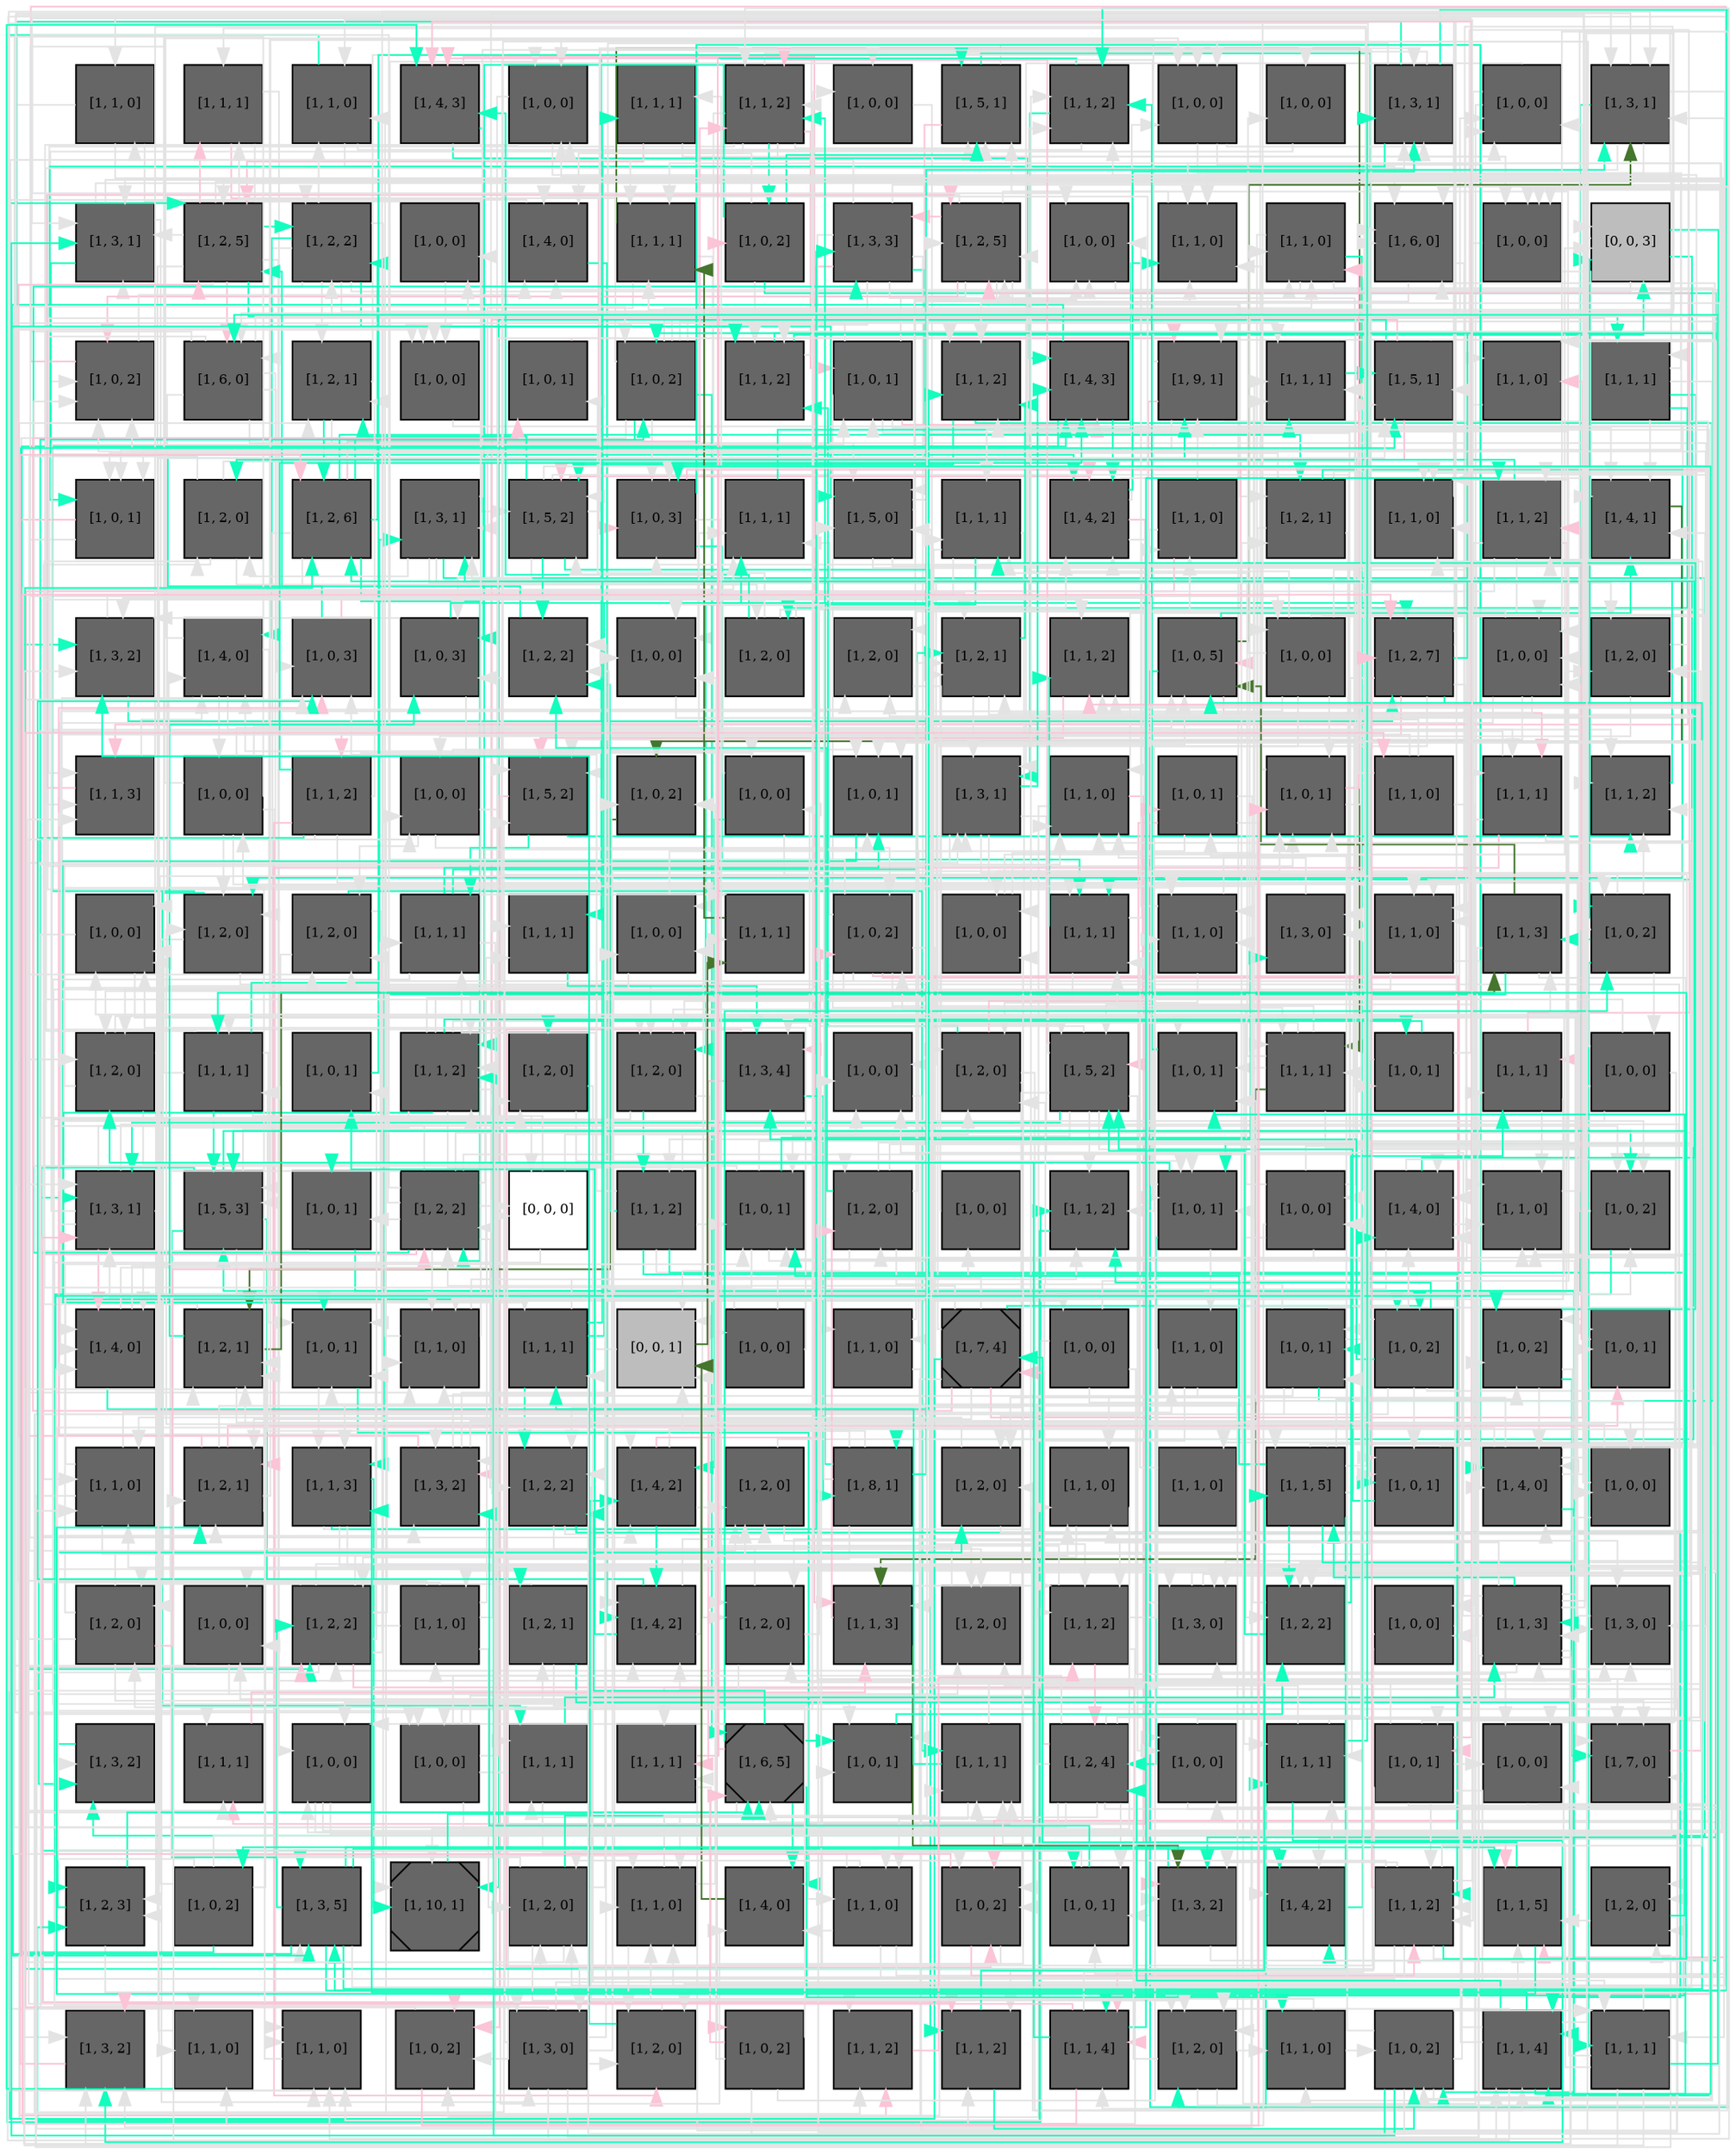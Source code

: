 digraph layout  {
rankdir=TB;
splines=ortho;
node [fixedsize=false, style=filled, width="0.6"];
edge [constraint=false];
0 [fillcolor="#666666", fontsize=8, label="[1, 1, 0]", shape=square, tooltip="name:  RAF1 ,\nin_degree: 2,\nout_degree: 3"];
1 [fillcolor="#666666", fontsize=8, label="[1, 1, 1]", shape=square, tooltip="name:  Vav ,\nin_degree: 3,\nout_degree: 3"];
2 [fillcolor="#666666", fontsize=8, label="[1, 1, 0]", shape=square, tooltip="name:  MKK7 ,\nin_degree: 3,\nout_degree: 3"];
3 [fillcolor="#666666", fontsize=8, label="[1, 4, 3]", shape=square, tooltip="name:  IL10 ,\nin_degree: 4,\nout_degree: 3"];
4 [fillcolor="#666666", fontsize=8, label="[1, 0, 0]", shape=square, tooltip="name:  Galpha_QL ,\nin_degree: 4,\nout_degree: 3"];
5 [fillcolor="#666666", fontsize=8, label="[1, 1, 1]", shape=square, tooltip="name:  TRAF6 ,\nin_degree: 2,\nout_degree: 2"];
6 [fillcolor="#666666", fontsize=8, label="[1, 1, 2]", shape=square, tooltip="name:  cAMP ,\nin_degree: 5,\nout_degree: 8"];
7 [fillcolor="#666666", fontsize=8, label="[1, 0, 0]", shape=square, tooltip="name: IL4_e,\nin_degree: 2,\nout_degree: 1"];
8 [fillcolor="#666666", fontsize=8, label="[1, 5, 1]", shape=square, tooltip="name:  IL2R_HIGH ,\nin_degree: 5,\nout_degree: 3"];
9 [fillcolor="#666666", fontsize=8, label="[1, 1, 2]", shape=square, tooltip="name:  SOCS3 ,\nin_degree: 5,\nout_degree: 3"];
10 [fillcolor="#666666", fontsize=8, label="[1, 0, 0]", shape=square, tooltip="name:  IL15RA ,\nin_degree: 4,\nout_degree: 3"];
11 [fillcolor="#666666", fontsize=8, label="[1, 0, 0]", shape=square, tooltip="name: IFNB_e,\nin_degree: 2,\nout_degree: 1"];
12 [fillcolor="#666666", fontsize=8, label="[1, 3, 1]", shape=square, tooltip="name:  CAV1_scaffold ,\nin_degree: 5,\nout_degree: 5"];
13 [fillcolor="#666666", fontsize=8, label="[1, 0, 0]", shape=square, tooltip="name: IL15_e,\nin_degree: 4,\nout_degree: 3"];
14 [fillcolor="#666666", fontsize=8, label="[1, 3, 1]", shape=square, tooltip="name:  RORGT ,\nin_degree: 5,\nout_degree: 5"];
15 [fillcolor="#666666", fontsize=8, label="[1, 3, 1]", shape=square, tooltip="name:  N_WASP ,\nin_degree: 5,\nout_degree: 4"];
16 [fillcolor="#666666", fontsize=8, label="[1, 2, 5]", shape=square, tooltip="name:  Bcl10_Carma1_MALTI ,\nin_degree: 5,\nout_degree: 9"];
17 [fillcolor="#666666", fontsize=8, label="[1, 2, 2]", shape=square, tooltip="name:  NFKB ,\nin_degree: 4,\nout_degree: 9"];
18 [fillcolor="#666666", fontsize=8, label="[1, 0, 0]", shape=square, tooltip="name: IL27RA,\nin_degree: 2,\nout_degree: 1"];
19 [fillcolor="#666666", fontsize=8, label="[1, 4, 0]", shape=square, tooltip="name:  Lck ,\nin_degree: 4,\nout_degree: 2"];
20 [fillcolor="#666666", fontsize=8, label="[1, 1, 1]", shape=square, tooltip="name:  ITAMS ,\nin_degree: 4,\nout_degree: 3"];
21 [fillcolor="#666666", fontsize=8, label="[1, 0, 2]", shape=square, tooltip="name:  IL2RB ,\nin_degree: 2,\nout_degree: 5"];
22 [fillcolor="#666666", fontsize=8, label="[1, 3, 3]", shape=square, tooltip="name:  PAK ,\nin_degree: 3,\nout_degree: 8"];
23 [fillcolor="#666666", fontsize=8, label="[1, 2, 5]", shape=square, tooltip="name:  JAK2 ,\nin_degree: 5,\nout_degree: 7"];
24 [fillcolor="#666666", fontsize=8, label="[1, 0, 0]", shape=square, tooltip="name: Galpha_iL,\nin_degree: 4,\nout_degree: 1"];
25 [fillcolor="#666666", fontsize=8, label="[1, 1, 0]", shape=square, tooltip="name:  PKC ,\nin_degree: 5,\nout_degree: 1"];
26 [fillcolor="#666666", fontsize=8, label="[1, 1, 0]", shape=square, tooltip="name:  PIP3_345 ,\nin_degree: 4,\nout_degree: 4"];
27 [fillcolor="#666666", fontsize=8, label="[1, 6, 0]", shape=square, tooltip="name:  IL23R ,\nin_degree: 5,\nout_degree: 2"];
28 [fillcolor="#666666", fontsize=8, label="[1, 0, 0]", shape=square, tooltip="name:  IL10_e ,\nin_degree: 4,\nout_degree: 2"];
29 [fillcolor="#bdbdbd", fontsize=8, label="[0, 0, 3]", shape=square, tooltip="name: None,\nin_degree: 4,\nout_degree: 4"];
30 [fillcolor="#666666", fontsize=8, label="[1, 0, 2]", shape=square, tooltip="name: IL23_e,\nin_degree: 5,\nout_degree: 2"];
31 [fillcolor="#666666", fontsize=8, label="[1, 6, 0]", shape=square, tooltip="name:  IL2 ,\nin_degree: 4,\nout_degree: 7"];
32 [fillcolor="#666666", fontsize=8, label="[1, 2, 1]", shape=square, tooltip="name:  GFI1 ,\nin_degree: 4,\nout_degree: 3"];
33 [fillcolor="#666666", fontsize=8, label="[1, 0, 0]", shape=square, tooltip="name:  IL18_e ,\nin_degree: 4,\nout_degree: 1"];
34 [fillcolor="#666666", fontsize=8, label="[1, 0, 1]", shape=square, tooltip="name: IFNGR1,\nin_degree: 2,\nout_degree: 1"];
35 [fillcolor="#666666", fontsize=8, label="[1, 0, 2]", shape=square, tooltip="name:  IFNG_e ,\nin_degree: 3,\nout_degree: 9"];
36 [fillcolor="#666666", fontsize=8, label="[1, 1, 2]", shape=square, tooltip="name:  HLX ,\nin_degree: 4,\nout_degree: 3"];
37 [fillcolor="#666666", fontsize=8, label="[1, 0, 1]", shape=square, tooltip="name:  IL10RB ,\nin_degree: 3,\nout_degree: 6"];
38 [fillcolor="#666666", fontsize=8, label="[1, 1, 2]", shape=square, tooltip="name:  IFNBR ,\nin_degree: 5,\nout_degree: 3"];
39 [fillcolor="#666666", fontsize=8, label="[1, 4, 3]", shape=square, tooltip="name:  STAT4 ,\nin_degree: 5,\nout_degree: 3"];
40 [fillcolor="#666666", fontsize=8, label="[1, 9, 1]", shape=square, tooltip="name:  IL17 ,\nin_degree: 4,\nout_degree: 4"];
41 [fillcolor="#666666", fontsize=8, label="[1, 1, 1]", shape=square, tooltip="name:  Calcineurin ,\nin_degree: 5,\nout_degree: 1"];
42 [fillcolor="#666666", fontsize=8, label="[1, 5, 1]", shape=square, tooltip="name:  NFAT ,\nin_degree: 5,\nout_degree: 4"];
43 [fillcolor="#666666", fontsize=8, label="[1, 1, 0]", shape=square, tooltip="name:  Galpha_iR ,\nin_degree: 3,\nout_degree: 1"];
44 [fillcolor="#666666", fontsize=8, label="[1, 1, 1]", shape=square, tooltip="name:  BCL10_Malt1 ,\nin_degree: 2,\nout_degree: 7"];
45 [fillcolor="#666666", fontsize=8, label="[1, 0, 1]", shape=square, tooltip="name:  Galpha_iL ,\nin_degree: 4,\nout_degree: 2"];
46 [fillcolor="#666666", fontsize=8, label="[1, 2, 0]", shape=square, tooltip="name:  SLP-76 ,\nin_degree: 3,\nout_degree: 4"];
47 [fillcolor="#666666", fontsize=8, label="[1, 2, 6]", shape=square, tooltip="name:  WAVE-2 ,\nin_degree: 4,\nout_degree: 7"];
48 [fillcolor="#666666", fontsize=8, label="[1, 3, 1]", shape=square, tooltip="name:  PLCg ,\nin_degree: 4,\nout_degree: 5"];
49 [fillcolor="#666666", fontsize=8, label="[1, 5, 2]", shape=square, tooltip="name:  IL2R ,\nin_degree: 5,\nout_degree: 8"];
50 [fillcolor="#666666", fontsize=8, label="[1, 0, 3]", shape=square, tooltip="name:  ECM ,\nin_degree: 5,\nout_degree: 4"];
51 [fillcolor="#666666", fontsize=8, label="[1, 1, 1]", shape=square, tooltip="name:  RIAM ,\nin_degree: 4,\nout_degree: 1"];
52 [fillcolor="#666666", fontsize=8, label="[1, 5, 0]", shape=square, tooltip="name:  IL2RA ,\nin_degree: 5,\nout_degree: 4"];
53 [fillcolor="#666666", fontsize=8, label="[1, 1, 1]", shape=square, tooltip="name:  IL12RB2 ,\nin_degree: 4,\nout_degree: 4"];
54 [fillcolor="#666666", fontsize=8, label="[1, 4, 2]", shape=square, tooltip="name:  IL21R ,\nin_degree: 5,\nout_degree: 5"];
55 [fillcolor="#666666", fontsize=8, label="[1, 1, 0]", shape=square, tooltip="name:  adenyl_cyclase ,\nin_degree: 2,\nout_degree: 3"];
56 [fillcolor="#666666", fontsize=8, label="[1, 2, 1]", shape=square, tooltip="name:  LIMK ,\nin_degree: 3,\nout_degree: 5"];
57 [fillcolor="#666666", fontsize=8, label="[1, 1, 0]", shape=square, tooltip="name:  EPAC ,\nin_degree: 5,\nout_degree: 1"];
58 [fillcolor="#666666", fontsize=8, label="[1, 1, 2]", shape=square, tooltip="name:  ERM ,\nin_degree: 4,\nout_degree: 5"];
59 [fillcolor="#666666", fontsize=8, label="[1, 4, 1]", shape=square, tooltip="name:  IL10R ,\nin_degree: 5,\nout_degree: 1"];
60 [fillcolor="#666666", fontsize=8, label="[1, 3, 2]", shape=square, tooltip="name:  GATA3 ,\nin_degree: 5,\nout_degree: 2"];
61 [fillcolor="#666666", fontsize=8, label="[1, 4, 0]", shape=square, tooltip="name:  Rap1 ,\nin_degree: 4,\nout_degree: 5"];
62 [fillcolor="#666666", fontsize=8, label="[1, 0, 3]", shape=square, tooltip="name: CAV1_ACTIVATOR,\nin_degree: 5,\nout_degree: 2"];
63 [fillcolor="#666666", fontsize=8, label="[1, 0, 3]", shape=square, tooltip="name:  GalphaS_L ,\nin_degree: 4,\nout_degree: 3"];
64 [fillcolor="#666666", fontsize=8, label="[1, 2, 2]", shape=square, tooltip="name:  CARMA1 ,\nin_degree: 5,\nout_degree: 1"];
65 [fillcolor="#666666", fontsize=8, label="[1, 0, 0]", shape=square, tooltip="name: IL22_e,\nin_degree: 4,\nout_degree: 1"];
66 [fillcolor="#666666", fontsize=8, label="[1, 2, 0]", shape=square, tooltip="name:  proliferation ,\nin_degree: 2,\nout_degree: 4"];
67 [fillcolor="#666666", fontsize=8, label="[1, 2, 0]", shape=square, tooltip="name:  GAB2 ,\nin_degree: 3,\nout_degree: 1"];
68 [fillcolor="#666666", fontsize=8, label="[1, 2, 1]", shape=square, tooltip="name:  GADD45B ,\nin_degree: 5,\nout_degree: 3"];
69 [fillcolor="#666666", fontsize=8, label="[1, 1, 2]", shape=square, tooltip="name:  IKB ,\nin_degree: 5,\nout_degree: 1"];
70 [fillcolor="#666666", fontsize=8, label="[1, 0, 5]", shape=square, tooltip="name: IL2_e,\nin_degree: 5,\nout_degree: 4"];
71 [fillcolor="#666666", fontsize=8, label="[1, 0, 0]", shape=square, tooltip="name:  IL27_e ,\nin_degree: 2,\nout_degree: 8"];
72 [fillcolor="#666666", fontsize=8, label="[1, 2, 7]", shape=square, tooltip="name:  TCR ,\nin_degree: 4,\nout_degree: 8"];
73 [fillcolor="#666666", fontsize=8, label="[1, 0, 0]", shape=square, tooltip="name:  IFNGR1 ,\nin_degree: 4,\nout_degree: 4"];
74 [fillcolor="#666666", fontsize=8, label="[1, 2, 0]", shape=square, tooltip="name:  Ras ,\nin_degree: 3,\nout_degree: 2"];
75 [fillcolor="#666666", fontsize=8, label="[1, 1, 3]", shape=square, tooltip="name:  MLC ,\nin_degree: 4,\nout_degree: 2"];
76 [fillcolor="#666666", fontsize=8, label="[1, 0, 0]", shape=square, tooltip="name:  IL15_e ,\nin_degree: 2,\nout_degree: 7"];
77 [fillcolor="#666666", fontsize=8, label="[1, 1, 2]", shape=square, tooltip="name:  CD3 ,\nin_degree: 1,\nout_degree: 7"];
78 [fillcolor="#666666", fontsize=8, label="[1, 0, 0]", shape=square, tooltip="name: IL21_e,\nin_degree: 3,\nout_degree: 4"];
79 [fillcolor="#666666", fontsize=8, label="[1, 5, 2]", shape=square, tooltip="name:  rac1 ,\nin_degree: 5,\nout_degree: 3"];
80 [fillcolor="#666666", fontsize=8, label="[1, 0, 2]", shape=square, tooltip="name: IL2RB,\nin_degree: 3,\nout_degree: 1"];
81 [fillcolor="#666666", fontsize=8, label="[1, 0, 0]", shape=square, tooltip="name:  CGC ,\nin_degree: 2,\nout_degree: 3"];
82 [fillcolor="#666666", fontsize=8, label="[1, 0, 1]", shape=square, tooltip="name: TGFB_e,\nin_degree: 5,\nout_degree: 1"];
83 [fillcolor="#666666", fontsize=8, label="[1, 3, 1]", shape=square, tooltip="name:  IL21 ,\nin_degree: 5,\nout_degree: 5"];
84 [fillcolor="#666666", fontsize=8, label="[1, 1, 0]", shape=square, tooltip="name:  ERK ,\nin_degree: 5,\nout_degree: 2"];
85 [fillcolor="#666666", fontsize=8, label="[1, 0, 1]", shape=square, tooltip="name:  IL6_e ,\nin_degree: 2,\nout_degree: 4"];
86 [fillcolor="#666666", fontsize=8, label="[1, 0, 1]", shape=square, tooltip="name: IFNGR2,\nin_degree: 5,\nout_degree: 3"];
87 [fillcolor="#666666", fontsize=8, label="[1, 1, 0]", shape=square, tooltip="name:  NIK ,\nin_degree: 1,\nout_degree: 4"];
88 [fillcolor="#666666", fontsize=8, label="[1, 1, 1]", shape=square, tooltip="name:  Paxillin ,\nin_degree: 3,\nout_degree: 4"];
89 [fillcolor="#666666", fontsize=8, label="[1, 1, 2]", shape=square, tooltip="name:  IRSp53 ,\nin_degree: 5,\nout_degree: 1"];
90 [fillcolor="#666666", fontsize=8, label="[1, 0, 0]", shape=square, tooltip="name: Galpha_QL,\nin_degree: 5,\nout_degree: 2"];
91 [fillcolor="#666666", fontsize=8, label="[1, 2, 0]", shape=square, tooltip="name:  FAK_576_577 ,\nin_degree: 4,\nout_degree: 4"];
92 [fillcolor="#666666", fontsize=8, label="[1, 2, 0]", shape=square, tooltip="name:  DAG ,\nin_degree: 4,\nout_degree: 3"];
93 [fillcolor="#666666", fontsize=8, label="[1, 1, 1]", shape=square, tooltip="name:  CD26 ,\nin_degree: 3,\nout_degree: 5"];
94 [fillcolor="#666666", fontsize=8, label="[1, 1, 1]", shape=square, tooltip="name:  IL4RA ,\nin_degree: 3,\nout_degree: 1"];
95 [fillcolor="#666666", fontsize=8, label="[1, 0, 0]", shape=square, tooltip="name: IL10_e,\nin_degree: 3,\nout_degree: 2"];
96 [fillcolor="#666666", fontsize=8, label="[1, 1, 1]", shape=square, tooltip="name:  Gads ,\nin_degree: 3,\nout_degree: 1"];
97 [fillcolor="#666666", fontsize=8, label="[1, 0, 2]", shape=square, tooltip="name:  IL2_e ,\nin_degree: 3,\nout_degree: 8"];
98 [fillcolor="#666666", fontsize=8, label="[1, 0, 0]", shape=square, tooltip="name: IL6RA,\nin_degree: 3,\nout_degree: 2"];
99 [fillcolor="#666666", fontsize=8, label="[1, 1, 1]", shape=square, tooltip="name:  was ,\nin_degree: 5,\nout_degree: 3"];
100 [fillcolor="#666666", fontsize=8, label="[1, 1, 0]", shape=square, tooltip="name:  MEK3 ,\nin_degree: 4,\nout_degree: 4"];
101 [fillcolor="#666666", fontsize=8, label="[1, 3, 0]", shape=square, tooltip="name:  MEK1_2 ,\nin_degree: 3,\nout_degree: 1"];
102 [fillcolor="#666666", fontsize=8, label="[1, 1, 0]", shape=square, tooltip="name:  IL18R1 ,\nin_degree: 4,\nout_degree: 2"];
103 [fillcolor="#666666", fontsize=8, label="[1, 1, 3]", shape=square, tooltip="name:  FAK_Tyr397 ,\nin_degree: 3,\nout_degree: 4"];
104 [fillcolor="#666666", fontsize=8, label="[1, 0, 2]", shape=square, tooltip="name:  IL4_e ,\nin_degree: 3,\nout_degree: 7"];
105 [fillcolor="#666666", fontsize=8, label="[1, 2, 0]", shape=square, tooltip="name:  GADD45G ,\nin_degree: 4,\nout_degree: 4"];
106 [fillcolor="#666666", fontsize=8, label="[1, 1, 1]", shape=square, tooltip="name:  LAT ,\nin_degree: 3,\nout_degree: 6"];
107 [fillcolor="#666666", fontsize=8, label="[1, 0, 1]", shape=square, tooltip="name: CGC,\nin_degree: 2,\nout_degree: 1"];
108 [fillcolor="#666666", fontsize=8, label="[1, 1, 2]", shape=square, tooltip="name:  AKT ,\nin_degree: 5,\nout_degree: 8"];
109 [fillcolor="#666666", fontsize=8, label="[1, 2, 0]", shape=square, tooltip="name:  RhoGEF ,\nin_degree: 3,\nout_degree: 2"];
110 [fillcolor="#666666", fontsize=8, label="[1, 2, 0]", shape=square, tooltip="name:  ZAP-70 ,\nin_degree: 4,\nout_degree: 4"];
111 [fillcolor="#666666", fontsize=8, label="[1, 3, 4]", shape=square, tooltip="name:  TGFB ,\nin_degree: 4,\nout_degree: 3"];
112 [fillcolor="#666666", fontsize=8, label="[1, 0, 0]", shape=square, tooltip="name: IFNG_e,\nin_degree: 4,\nout_degree: 1"];
113 [fillcolor="#666666", fontsize=8, label="[1, 2, 0]", shape=square, tooltip="name:  P38 ,\nin_degree: 4,\nout_degree: 4"];
114 [fillcolor="#666666", fontsize=8, label="[1, 5, 2]", shape=square, tooltip="name:  JAK1 ,\nin_degree: 5,\nout_degree: 9"];
115 [fillcolor="#666666", fontsize=8, label="[1, 0, 1]", shape=square, tooltip="name: IL10RA,\nin_degree: 4,\nout_degree: 1"];
116 [fillcolor="#666666", fontsize=8, label="[1, 1, 1]", shape=square, tooltip="name:  G_Actin ,\nin_degree: 4,\nout_degree: 6"];
117 [fillcolor="#666666", fontsize=8, label="[1, 0, 1]", shape=square, tooltip="name:  CAV1_ACTIVATOR ,\nin_degree: 2,\nout_degree: 3"];
118 [fillcolor="#666666", fontsize=8, label="[1, 1, 1]", shape=square, tooltip="name:  C3G ,\nin_degree: 3,\nout_degree: 3"];
119 [fillcolor="#666666", fontsize=8, label="[1, 0, 0]", shape=square, tooltip="name:  IFNGR2 ,\nin_degree: 1,\nout_degree: 5"];
120 [fillcolor="#666666", fontsize=8, label="[1, 3, 1]", shape=square, tooltip="name:  Shc1 ,\nin_degree: 5,\nout_degree: 6"];
121 [fillcolor="#666666", fontsize=8, label="[1, 5, 3]", shape=square, tooltip="name:  STAT3 ,\nin_degree: 5,\nout_degree: 6"];
122 [fillcolor="#666666", fontsize=8, label="[1, 0, 1]", shape=square, tooltip="name: IL9_e,\nin_degree: 2,\nout_degree: 2"];
123 [fillcolor="#666666", fontsize=8, label="[1, 2, 2]", shape=square, tooltip="name:  IL12RB1 ,\nin_degree: 4,\nout_degree: 13"];
124 [fillcolor="#FFFFFF", fontsize=8, label="[0, 0, 0]", shape=square, tooltip="name: None,\nin_degree: 3,\nout_degree: 3"];
125 [fillcolor="#666666", fontsize=8, label="[1, 1, 2]", shape=square, tooltip="name:  PKA ,\nin_degree: 2,\nout_degree: 7"];
126 [fillcolor="#666666", fontsize=8, label="[1, 0, 1]", shape=square, tooltip="name:  IL27RA ,\nin_degree: 5,\nout_degree: 5"];
127 [fillcolor="#666666", fontsize=8, label="[1, 2, 0]", shape=square, tooltip="name:  STAT5_HIGH ,\nin_degree: 3,\nout_degree: 6"];
128 [fillcolor="#666666", fontsize=8, label="[1, 0, 0]", shape=square, tooltip="name: GP130,\nin_degree: 1,\nout_degree: 1"];
129 [fillcolor="#666666", fontsize=8, label="[1, 1, 2]", shape=square, tooltip="name:  SYK ,\nin_degree: 5,\nout_degree: 1"];
130 [fillcolor="#666666", fontsize=8, label="[1, 0, 1]", shape=square, tooltip="name:  IL21_e ,\nin_degree: 5,\nout_degree: 4"];
131 [fillcolor="#666666", fontsize=8, label="[1, 0, 0]", shape=square, tooltip="name:  GP130 ,\nin_degree: 2,\nout_degree: 6"];
132 [fillcolor="#666666", fontsize=8, label="[1, 4, 0]", shape=square, tooltip="name:  IL4R ,\nin_degree: 5,\nout_degree: 4"];
133 [fillcolor="#666666", fontsize=8, label="[1, 1, 0]", shape=square, tooltip="name:  Profilin ,\nin_degree: 5,\nout_degree: 1"];
134 [fillcolor="#666666", fontsize=8, label="[1, 0, 2]", shape=square, tooltip="name:  TGFB_e ,\nin_degree: 4,\nout_degree: 2"];
135 [fillcolor="#666666", fontsize=8, label="[1, 4, 0]", shape=square, tooltip="name:  IFNGR ,\nin_degree: 5,\nout_degree: 3"];
136 [fillcolor="#666666", fontsize=8, label="[1, 2, 1]", shape=square, tooltip="name:  Src ,\nin_degree: 5,\nout_degree: 4"];
137 [fillcolor="#666666", fontsize=8, label="[1, 0, 1]", shape=square, tooltip="name: IL6_e,\nin_degree: 5,\nout_degree: 2"];
138 [fillcolor="#666666", fontsize=8, label="[1, 1, 0]", shape=square, tooltip="name:  TAK1 ,\nin_degree: 5,\nout_degree: 3"];
139 [fillcolor="#666666", fontsize=8, label="[1, 1, 1]", shape=square, tooltip="name:  SMAD3 ,\nin_degree: 3,\nout_degree: 4"];
140 [fillcolor="#bdbdbd", fontsize=8, label="[0, 0, 1]", shape=square, tooltip="name: None,\nin_degree: 5,\nout_degree: 2"];
141 [fillcolor="#666666", fontsize=8, label="[1, 0, 0]", shape=square, tooltip="name:  MHC_II ,\nin_degree: 1,\nout_degree: 3"];
142 [fillcolor="#666666", fontsize=8, label="[1, 1, 0]", shape=square, tooltip="name:  GalphaS_R ,\nin_degree: 2,\nout_degree: 2"];
143 [fillcolor="#666666", fontsize=8, label="[1, 7, 4]", shape=Msquare, tooltip="name:  FOXP3 ,\nin_degree: 2,\nout_degree: 9"];
144 [fillcolor="#666666", fontsize=8, label="[1, 0, 0]", shape=square, tooltip="name: alpha_13L,\nin_degree: 1,\nout_degree: 4"];
145 [fillcolor="#666666", fontsize=8, label="[1, 1, 0]", shape=square, tooltip="name:  Sos ,\nin_degree: 2,\nout_degree: 3"];
146 [fillcolor="#666666", fontsize=8, label="[1, 0, 1]", shape=square, tooltip="name:  IL10RA ,\nin_degree: 3,\nout_degree: 6"];
147 [fillcolor="#666666", fontsize=8, label="[1, 0, 2]", shape=square, tooltip="name:  IL9_e ,\nin_degree: 2,\nout_degree: 6"];
148 [fillcolor="#666666", fontsize=8, label="[1, 0, 2]", shape=square, tooltip="name:  IL12_e ,\nin_degree: 4,\nout_degree: 4"];
149 [fillcolor="#666666", fontsize=8, label="[1, 0, 1]", shape=square, tooltip="name: IL15RA,\nin_degree: 3,\nout_degree: 1"];
150 [fillcolor="#666666", fontsize=8, label="[1, 1, 0]", shape=square, tooltip="name:  IP3 ,\nin_degree: 4,\nout_degree: 4"];
151 [fillcolor="#666666", fontsize=8, label="[1, 2, 1]", shape=square, tooltip="name:  Cdc42 ,\nin_degree: 5,\nout_degree: 5"];
152 [fillcolor="#666666", fontsize=8, label="[1, 1, 3]", shape=square, tooltip="name:  IL4RA_HIGH ,\nin_degree: 4,\nout_degree: 5"];
153 [fillcolor="#666666", fontsize=8, label="[1, 3, 2]", shape=square, tooltip="name:  IL23 ,\nin_degree: 5,\nout_degree: 4"];
154 [fillcolor="#666666", fontsize=8, label="[1, 2, 2]", shape=square, tooltip="name:  Arp2_3 ,\nin_degree: 5,\nout_degree: 4"];
155 [fillcolor="#666666", fontsize=8, label="[1, 4, 2]", shape=square, tooltip="name:  IL4R_HIGH ,\nin_degree: 4,\nout_degree: 4"];
156 [fillcolor="#666666", fontsize=8, label="[1, 2, 0]", shape=square, tooltip="name:  IL9R ,\nin_degree: 4,\nout_degree: 2"];
157 [fillcolor="#666666", fontsize=8, label="[1, 8, 1]", shape=square, tooltip="name:  IL4 ,\nin_degree: 2,\nout_degree: 6"];
158 [fillcolor="#666666", fontsize=8, label="[1, 2, 0]", shape=square, tooltip="name:  Grb2 ,\nin_degree: 4,\nout_degree: 2"];
159 [fillcolor="#666666", fontsize=8, label="[1, 1, 0]", shape=square, tooltip="name:  ATF2 ,\nin_degree: 4,\nout_degree: 2"];
160 [fillcolor="#666666", fontsize=8, label="[1, 1, 0]", shape=square, tooltip="name:  NOS2A ,\nin_degree: 1,\nout_degree: 1"];
161 [fillcolor="#666666", fontsize=8, label="[1, 1, 5]", shape=square, tooltip="name:  JAK3 ,\nin_degree: 3,\nout_degree: 10"];
162 [fillcolor="#666666", fontsize=8, label="[1, 0, 1]", shape=square, tooltip="name: IL12_e,\nin_degree: 4,\nout_degree: 2"];
163 [fillcolor="#666666", fontsize=8, label="[1, 4, 0]", shape=square, tooltip="name:  STAT1 ,\nin_degree: 5,\nout_degree: 6"];
164 [fillcolor="#666666", fontsize=8, label="[1, 0, 0]", shape=square, tooltip="name: APC,\nin_degree: 2,\nout_degree: 4"];
165 [fillcolor="#666666", fontsize=8, label="[1, 2, 0]", shape=square, tooltip="name:  CD28 ,\nin_degree: 3,\nout_degree: 5"];
166 [fillcolor="#666666", fontsize=8, label="[1, 0, 0]", shape=square, tooltip="name: IL10RB,\nin_degree: 3,\nout_degree: 2"];
167 [fillcolor="#666666", fontsize=8, label="[1, 2, 2]", shape=square, tooltip="name:  RUNX3 ,\nin_degree: 5,\nout_degree: 8"];
168 [fillcolor="#666666", fontsize=8, label="[1, 1, 0]", shape=square, tooltip="name:  Dec2 ,\nin_degree: 2,\nout_degree: 6"];
169 [fillcolor="#666666", fontsize=8, label="[1, 2, 1]", shape=square, tooltip="name:  SOCS1 ,\nin_degree: 2,\nout_degree: 3"];
170 [fillcolor="#666666", fontsize=8, label="[1, 4, 2]", shape=square, tooltip="name:  IL15R ,\nin_degree: 5,\nout_degree: 4"];
171 [fillcolor="#666666", fontsize=8, label="[1, 2, 0]", shape=square, tooltip="name:  Bintegrin ,\nin_degree: 4,\nout_degree: 3"];
172 [fillcolor="#666666", fontsize=8, label="[1, 1, 3]", shape=square, tooltip="name:  Galpha_Q ,\nin_degree: 4,\nout_degree: 3"];
173 [fillcolor="#666666", fontsize=8, label="[1, 2, 0]", shape=square, tooltip="name:  F_Actin ,\nin_degree: 4,\nout_degree: 2"];
174 [fillcolor="#666666", fontsize=8, label="[1, 1, 2]", shape=square, tooltip="name:  PLCb ,\nin_degree: 5,\nout_degree: 4"];
175 [fillcolor="#666666", fontsize=8, label="[1, 3, 0]", shape=square, tooltip="name:  CD4 ,\nin_degree: 4,\nout_degree: 3"];
176 [fillcolor="#666666", fontsize=8, label="[1, 2, 2]", shape=square, tooltip="name:  MEKK4 ,\nin_degree: 5,\nout_degree: 3"];
177 [fillcolor="#666666", fontsize=8, label="[1, 0, 0]", shape=square, tooltip="name:  alpha_13L ,\nin_degree: 2,\nout_degree: 3"];
178 [fillcolor="#666666", fontsize=8, label="[1, 1, 3]", shape=square, tooltip="name:  STAT6 ,\nin_degree: 4,\nout_degree: 11"];
179 [fillcolor="#666666", fontsize=8, label="[1, 3, 0]", shape=square, tooltip="name:  IKKcomplex ,\nin_degree: 5,\nout_degree: 1"];
180 [fillcolor="#666666", fontsize=8, label="[1, 3, 2]", shape=square, tooltip="name:  FYN ,\nin_degree: 3,\nout_degree: 1"];
181 [fillcolor="#666666", fontsize=8, label="[1, 1, 1]", shape=square, tooltip="name:  IRAK1 ,\nin_degree: 3,\nout_degree: 1"];
182 [fillcolor="#666666", fontsize=8, label="[1, 0, 0]", shape=square, tooltip="name: ECM,\nin_degree: 4,\nout_degree: 3"];
183 [fillcolor="#666666", fontsize=8, label="[1, 0, 0]", shape=square, tooltip="name:  IFNB_e ,\nin_degree: 3,\nout_degree: 6"];
184 [fillcolor="#666666", fontsize=8, label="[1, 1, 1]", shape=square, tooltip="name:  BRAF ,\nin_degree: 3,\nout_degree: 2"];
185 [fillcolor="#666666", fontsize=8, label="[1, 1, 1]", shape=square, tooltip="name:  Ca2+ ,\nin_degree: 3,\nout_degree: 2"];
186 [fillcolor="#666666", fontsize=8, label="[1, 6, 5]", shape=Msquare, tooltip="name:  STAT5 ,\nin_degree: 5,\nout_degree: 8"];
187 [fillcolor="#666666", fontsize=8, label="[1, 0, 1]", shape=square, tooltip="name: IL27_e,\nin_degree: 4,\nout_degree: 1"];
188 [fillcolor="#666666", fontsize=8, label="[1, 1, 1]", shape=square, tooltip="name:  RASgrp ,\nin_degree: 5,\nout_degree: 3"];
189 [fillcolor="#666666", fontsize=8, label="[1, 2, 4]", shape=square, tooltip="name:  RhoA ,\nin_degree: 3,\nout_degree: 10"];
190 [fillcolor="#666666", fontsize=8, label="[1, 0, 0]", shape=square, tooltip="name: B7,\nin_degree: 3,\nout_degree: 2"];
191 [fillcolor="#666666", fontsize=8, label="[1, 1, 1]", shape=square, tooltip="name:  GSK-3b ,\nin_degree: 4,\nout_degree: 4"];
192 [fillcolor="#666666", fontsize=8, label="[1, 0, 1]", shape=square, tooltip="name:  APC ,\nin_degree: 2,\nout_degree: 8"];
193 [fillcolor="#666666", fontsize=8, label="[1, 0, 0]", shape=square, tooltip="name: IL18_e,\nin_degree: 4,\nout_degree: 2"];
194 [fillcolor="#666666", fontsize=8, label="[1, 7, 0]", shape=square, tooltip="name:  PI3K ,\nin_degree: 5,\nout_degree: 1"];
195 [fillcolor="#666666", fontsize=8, label="[1, 2, 3]", shape=square, tooltip="name:  SHP2 ,\nin_degree: 4,\nout_degree: 3"];
196 [fillcolor="#666666", fontsize=8, label="[1, 0, 2]", shape=square, tooltip="name:  IL6RA ,\nin_degree: 1,\nout_degree: 5"];
197 [fillcolor="#666666", fontsize=8, label="[1, 3, 5]", shape=square, tooltip="name:  TBET ,\nin_degree: 4,\nout_degree: 7"];
198 [fillcolor="#666666", fontsize=8, label="[1, 10, 1]", shape=Msquare, tooltip="name:  IFNG ,\nin_degree: 4,\nout_degree: 1"];
199 [fillcolor="#666666", fontsize=8, label="[1, 2, 0]", shape=square, tooltip="name:  Crk ,\nin_degree: 4,\nout_degree: 5"];
200 [fillcolor="#666666", fontsize=8, label="[1, 1, 0]", shape=square, tooltip="name:  ROCK ,\nin_degree: 5,\nout_degree: 3"];
201 [fillcolor="#666666", fontsize=8, label="[1, 4, 0]", shape=square, tooltip="name:  JNK ,\nin_degree: 4,\nout_degree: 1"];
202 [fillcolor="#666666", fontsize=8, label="[1, 1, 0]", shape=square, tooltip="name:  MEK4 ,\nin_degree: 3,\nout_degree: 5"];
203 [fillcolor="#666666", fontsize=8, label="[1, 0, 2]", shape=square, tooltip="name: MHC_II,\nin_degree: 5,\nout_degree: 3"];
204 [fillcolor="#666666", fontsize=8, label="[1, 0, 1]", shape=square, tooltip="name:  IL23_e ,\nin_degree: 4,\nout_degree: 2"];
205 [fillcolor="#666666", fontsize=8, label="[1, 3, 2]", shape=square, tooltip="name:  AP1 ,\nin_degree: 5,\nout_degree: 2"];
206 [fillcolor="#666666", fontsize=8, label="[1, 4, 2]", shape=square, tooltip="name:  IL22 ,\nin_degree: 4,\nout_degree: 1"];
207 [fillcolor="#666666", fontsize=8, label="[1, 1, 2]", shape=square, tooltip="name:  ICOS ,\nin_degree: 5,\nout_degree: 9"];
208 [fillcolor="#666666", fontsize=8, label="[1, 1, 5]", shape=square, tooltip="name:  IRF1 ,\nin_degree: 5,\nout_degree: 2"];
209 [fillcolor="#666666", fontsize=8, label="[1, 2, 0]", shape=square, tooltip="name:  Tyk2 ,\nin_degree: 4,\nout_degree: 2"];
210 [fillcolor="#666666", fontsize=8, label="[1, 3, 2]", shape=square, tooltip="name:  IL6R ,\nin_degree: 5,\nout_degree: 1"];
211 [fillcolor="#666666", fontsize=8, label="[1, 1, 0]", shape=square, tooltip="name:  IRF4 ,\nin_degree: 3,\nout_degree: 2"];
212 [fillcolor="#666666", fontsize=8, label="[1, 1, 0]", shape=square, tooltip="name:  MEK6 ,\nin_degree: 5,\nout_degree: 2"];
213 [fillcolor="#666666", fontsize=8, label="[1, 0, 2]", shape=square, tooltip="name:  B7 ,\nin_degree: 4,\nout_degree: 2"];
214 [fillcolor="#666666", fontsize=8, label="[1, 3, 0]", shape=square, tooltip="name:  IL27R ,\nin_degree: 3,\nout_degree: 8"];
215 [fillcolor="#666666", fontsize=8, label="[1, 2, 0]", shape=square, tooltip="name:  TGFBR ,\nin_degree: 4,\nout_degree: 2"];
216 [fillcolor="#666666", fontsize=8, label="[1, 0, 2]", shape=square, tooltip="name: GalphaS_L,\nin_degree: 1,\nout_degree: 5"];
217 [fillcolor="#666666", fontsize=8, label="[1, 1, 2]", shape=square, tooltip="name:  Cofilin ,\nin_degree: 3,\nout_degree: 1"];
218 [fillcolor="#666666", fontsize=8, label="[1, 1, 2]", shape=square, tooltip="name:  Galpha12_13R ,\nin_degree: 4,\nout_degree: 2"];
219 [fillcolor="#666666", fontsize=8, label="[1, 1, 4]", shape=square, tooltip="name:  ITK ,\nin_degree: 4,\nout_degree: 5"];
220 [fillcolor="#666666", fontsize=8, label="[1, 2, 0]", shape=square, tooltip="name:  Cas ,\nin_degree: 5,\nout_degree: 3"];
221 [fillcolor="#666666", fontsize=8, label="[1, 1, 0]", shape=square, tooltip="name:  PDK1 ,\nin_degree: 3,\nout_degree: 2"];
222 [fillcolor="#666666", fontsize=8, label="[1, 0, 2]", shape=square, tooltip="name:  IL22_e ,\nin_degree: 4,\nout_degree: 7"];
223 [fillcolor="#666666", fontsize=8, label="[1, 1, 4]", shape=square, tooltip="name:  Nck ,\nin_degree: 5,\nout_degree: 8"];
224 [fillcolor="#666666", fontsize=8, label="[1, 1, 1]", shape=square, tooltip="name:  IL22R ,\nin_degree: 4,\nout_degree: 6"];
0 -> 49  [color=grey89, style="penwidth(0.1)", tooltip=" ", weight=1];
0 -> 183  [color=grey89, style="penwidth(0.1)", tooltip=" ", weight=1];
0 -> 44  [color=grey89, style="penwidth(0.1)", tooltip=" ", weight=1];
1 -> 50  [color="#FBC4D7", style="penwidth(0.1)", tooltip="5( TRAF6 ) to 87( NIK )", weight=1];
1 -> 182  [color=grey89, style="penwidth(0.1)", tooltip=" ", weight=1];
1 -> 17  [color=grey89, style="penwidth(0.1)", tooltip=" ", weight=1];
2 -> 8  [color=grey89, style="penwidth(0.1)", tooltip=" ", weight=1];
2 -> 27  [color=grey89, style="penwidth(0.1)", tooltip=" ", weight=1];
2 -> 129  [color="#13FEBE", style="penwidth(0.1)", tooltip="2( MKK7 ) to 201( JNK )", weight=1];
3 -> 39  [color="#13FEBE", style="penwidth(0.1)", tooltip="3( IL10 ) to 59( IL10R )", weight=1];
3 -> 63  [color="#13FEBE", style="penwidth(0.1)", tooltip="66( proliferation ) to 157( IL4 )", weight=1];
3 -> 172  [color="#FBC4D7", style="penwidth(0.1)", tooltip="155( IL4R_HIGH ) to 127( STAT5_HIGH )", weight=1];
4 -> 110  [color=grey89, style="penwidth(0.1)", tooltip=" ", weight=1];
4 -> 73  [color=grey89, style="penwidth(0.1)", tooltip=" ", weight=1];
4 -> 184  [color=grey89, style="penwidth(0.1)", tooltip=" ", weight=1];
5 -> 13  [color=grey89, style="penwidth(0.1)", tooltip=" ", weight=1];
5 -> 16  [color="#FBC4D7", style="penwidth(0.1)", tooltip="5( TRAF6 ) to 87( NIK )", weight=1];
6 -> 21  [color="#13FEBE", style="penwidth(0.1)", tooltip="157( IL4 ) to 132( IL4R )", weight=1];
6 -> 28  [color=grey89, style="penwidth(0.1)", tooltip=" ", weight=1];
6 -> 37  [color="#FBC4D7", style="penwidth(0.1)", tooltip="113( P38 ) to 39( STAT4 )", weight=1];
6 -> 79  [color=grey89, style="penwidth(0.1)", tooltip=" ", weight=1];
6 -> 140  [color=grey89, style="penwidth(0.1)", tooltip=" ", weight=1];
6 -> 8  [color=grey89, style="penwidth(0.1)", tooltip=" ", weight=1];
6 -> 88  [color=grey89, style="penwidth(0.1)", tooltip=" ", weight=1];
6 -> 116  [color=grey89, style="penwidth(0.1)", tooltip=" ", weight=1];
7 -> 194  [color=grey89, style="penwidth(0.1)", tooltip=" ", weight=1];
8 -> 49  [color="#FBC4D7", style="penwidth(0.1)", tooltip="8( IL2R_HIGH ) to 127( STAT5_HIGH )", weight=1];
8 -> 162  [color="#13FEBE", style="penwidth(0.1)", tooltip="21( IL2RB ) to 120( Shc1 )", weight=1];
8 -> 133  [color=grey89, style="penwidth(0.1)", tooltip=" ", weight=1];
9 -> 4  [color=grey89, style="penwidth(0.1)", tooltip=" ", weight=1];
9 -> 94  [color="#13FEBE", style="penwidth(0.1)", tooltip="197( TBET ) to 157( IL4 )", weight=1];
9 -> 83  [color="#13FEBE", style="penwidth(0.1)", tooltip="209( Tyk2 ) to 39( STAT4 )", weight=1];
10 -> 45  [color=grey89, style="penwidth(0.1)", tooltip=" ", weight=1];
10 -> 43  [color=grey89, style="penwidth(0.1)", tooltip=" ", weight=1];
10 -> 12  [color=grey89, style="penwidth(0.1)", tooltip=" ", weight=1];
11 -> 30  [color=grey89, style="penwidth(0.1)", tooltip=" ", weight=1];
12 -> 65  [color=grey89, style="penwidth(0.1)", tooltip=" ", weight=1];
12 -> 60  [color="#13FEBE", style="penwidth(0.1)", tooltip="12( CAV1_scaffold ) to 180( FYN )", weight=1];
12 -> 45  [color="#13FEBE", style="penwidth(0.1)", tooltip="12( CAV1_scaffold ) to 189( RhoA )", weight=1];
12 -> 220  [color="#13FEBE", style="penwidth(0.1)", tooltip="91( FAK_576_577 ) to 220( Cas )", weight=1];
12 -> 170  [color=grey89, style="penwidth(0.1)", tooltip=" ", weight=1];
13 -> 130  [color=grey89, style="penwidth(0.1)", tooltip=" ", weight=1];
13 -> 83  [color=grey89, style="penwidth(0.1)", tooltip=" ", weight=1];
13 -> 207  [color=grey89, style="penwidth(0.1)", tooltip=" ", weight=1];
14 -> 121  [color="#13FEBE", style="penwidth(0.1)", tooltip="14( RORGT ) to 143( FOXP3 )", weight=1];
14 -> 52  [color=grey89, style="penwidth(0.1)", tooltip=" ", weight=1];
14 -> 153  [color=grey89, style="penwidth(0.1)", tooltip=" ", weight=1];
14 -> 25  [color=grey89, style="penwidth(0.1)", tooltip=" ", weight=1];
14 -> 199  [color=grey89, style="penwidth(0.1)", tooltip=" ", weight=1];
15 -> 68  [color=grey89, style="penwidth(0.1)", tooltip=" ", weight=1];
15 -> 162  [color=grey89, style="penwidth(0.1)", tooltip=" ", weight=1];
15 -> 54  [color="#13FEBE", style="penwidth(0.1)", tooltip="130( IL21_e ) to 54( IL21R )", weight=1];
15 -> 186  [color=grey89, style="penwidth(0.1)", tooltip=" ", weight=1];
16 -> 1  [color="#FBC4D7", style="penwidth(0.1)", tooltip="5( TRAF6 ) to 87( NIK )", weight=1];
16 -> 15  [color=grey89, style="penwidth(0.1)", tooltip=" ", weight=1];
16 -> 17  [color="#13FEBE", style="penwidth(0.1)", tooltip="125( PKA ) to 61( Rap1 )", weight=1];
16 -> 31  [color="#FBC4D7", style="penwidth(0.1)", tooltip="42( NFAT ) to 31( IL2 )", weight=1];
16 -> 224  [color=grey89, style="penwidth(0.1)", tooltip=" ", weight=1];
16 -> 195  [color=grey89, style="penwidth(0.1)", tooltip=" ", weight=1];
16 -> 138  [color=grey89, style="penwidth(0.1)", tooltip=" ", weight=1];
16 -> 44  [color="#13FEBE", style="penwidth(0.1)", tooltip="127( STAT5_HIGH ) to 66( proliferation )", weight=1];
16 -> 179  [color=grey89, style="penwidth(0.1)", tooltip=" ", weight=1];
17 -> 32  [color=grey89, style="penwidth(0.1)", tooltip=" ", weight=1];
17 -> 52  [color="#13FEBE", style="penwidth(0.1)", tooltip="139( SMAD3 ) to 52( IL2RA )", weight=1];
17 -> 99  [color=grey89, style="penwidth(0.1)", tooltip=" ", weight=1];
17 -> 61  [color="#13FEBE", style="penwidth(0.1)", tooltip="125( PKA ) to 61( Rap1 )", weight=1];
17 -> 102  [color=grey89, style="penwidth(0.1)", tooltip=" ", weight=1];
17 -> 198  [color=grey89, style="penwidth(0.1)", tooltip=" ", weight=1];
17 -> 26  [color=grey89, style="penwidth(0.1)", tooltip=" ", weight=1];
17 -> 31  [color=grey89, style="penwidth(0.1)", tooltip=" ", weight=1];
17 -> 2  [color=grey89, style="penwidth(0.1)", tooltip=" ", weight=1];
18 -> 33  [color=grey89, style="penwidth(0.1)", tooltip=" ", weight=1];
19 -> 170  [color="#13FEBE", style="penwidth(0.1)", tooltip="19( Lck ) to 186( STAT5 )", weight=1];
19 -> 212  [color=grey89, style="penwidth(0.1)", tooltip=" ", weight=1];
20 -> 141  [color=grey89, style="penwidth(0.1)", tooltip=" ", weight=1];
20 -> 48  [color=grey89, style="penwidth(0.1)", tooltip=" ", weight=1];
20 -> 116  [color="#44762D", style="penwidth(0.1)", tooltip="201( JNK ) to 205( AP1 )", weight=1];
21 -> 36  [color=grey89, style="penwidth(0.1)", tooltip=" ", weight=1];
21 -> 8  [color="#13FEBE", style="penwidth(0.1)", tooltip="21( IL2RB ) to 120( Shc1 )", weight=1];
21 -> 206  [color="#13FEBE", style="penwidth(0.1)", tooltip="157( IL4 ) to 132( IL4R )", weight=1];
21 -> 19  [color=grey89, style="penwidth(0.1)", tooltip=" ", weight=1];
21 -> 108  [color="#13FEBE", style="penwidth(0.1)", tooltip="21( IL2RB ) to 195( SHP2 )", weight=1];
22 -> 111  [color="#FBC4D7", style="penwidth(0.1)", tooltip="42( NFAT ) to 157( IL4 )", weight=1];
22 -> 56  [color="#13FEBE", style="penwidth(0.1)", tooltip="103( FAK_Tyr397 ) to 91( FAK_576_577 )", weight=1];
22 -> 0  [color=grey89, style="penwidth(0.1)", tooltip=" ", weight=1];
22 -> 179  [color=grey89, style="penwidth(0.1)", tooltip=" ", weight=1];
22 -> 182  [color=grey89, style="penwidth(0.1)", tooltip=" ", weight=1];
22 -> 95  [color=grey89, style="penwidth(0.1)", tooltip=" ", weight=1];
22 -> 187  [color=grey89, style="penwidth(0.1)", tooltip=" ", weight=1];
22 -> 116  [color=grey89, style="penwidth(0.1)", tooltip=" ", weight=1];
23 -> 132  [color=grey89, style="penwidth(0.1)", tooltip=" ", weight=1];
23 -> 56  [color=grey89, style="penwidth(0.1)", tooltip=" ", weight=1];
23 -> 22  [color="#FBC4D7", style="penwidth(0.1)", tooltip="151( Cdc42 ) to 22( PAK )", weight=1];
23 -> 100  [color=grey89, style="penwidth(0.1)", tooltip=" ", weight=1];
23 -> 75  [color=grey89, style="penwidth(0.1)", tooltip=" ", weight=1];
23 -> 15  [color=grey89, style="penwidth(0.1)", tooltip=" ", weight=1];
23 -> 30  [color="#FBC4D7", style="penwidth(0.1)", tooltip="42( NFAT ) to 143( FOXP3 )", weight=1];
24 -> 200  [color=grey89, style="penwidth(0.1)", tooltip=" ", weight=1];
25 -> 8  [color=grey89, style="penwidth(0.1)", tooltip=" ", weight=1];
26 -> 146  [color="#13FEBE", style="penwidth(0.1)", tooltip="26( PIP3_345 ) to 221( PDK1 )", weight=1];
26 -> 133  [color=grey89, style="penwidth(0.1)", tooltip=" ", weight=1];
26 -> 19  [color=grey89, style="penwidth(0.1)", tooltip=" ", weight=1];
26 -> 137  [color=grey89, style="penwidth(0.1)", tooltip=" ", weight=1];
27 -> 102  [color=grey89, style="penwidth(0.1)", tooltip=" ", weight=1];
27 -> 67  [color=grey89, style="penwidth(0.1)", tooltip=" ", weight=1];
28 -> 59  [color=grey89, style="penwidth(0.1)", tooltip=" ", weight=1];
28 -> 105  [color=grey89, style="penwidth(0.1)", tooltip=" ", weight=1];
29 -> 197  [color="#13FEBE", style="penwidth(0.1)", tooltip="60( GATA3 ) to 167( RUNX3 )", weight=1];
29 -> 23  [color=grey89, style="penwidth(0.1)", tooltip=" ", weight=1];
29 -> 168  [color=grey89, style="penwidth(0.1)", tooltip=" ", weight=1];
29 -> 99  [color="#13FEBE", style="penwidth(0.1)", tooltip="136( Src ) to 99( was )", weight=1];
30 -> 19  [color=grey89, style="penwidth(0.1)", tooltip=" ", weight=1];
30 -> 208  [color="#FBC4D7", style="penwidth(0.1)", tooltip="42( NFAT ) to 143( FOXP3 )", weight=1];
31 -> 158  [color=grey89, style="penwidth(0.1)", tooltip=" ", weight=1];
31 -> 110  [color=grey89, style="penwidth(0.1)", tooltip=" ", weight=1];
31 -> 52  [color=grey89, style="penwidth(0.1)", tooltip=" ", weight=1];
31 -> 212  [color=grey89, style="penwidth(0.1)", tooltip=" ", weight=1];
31 -> 62  [color=grey89, style="penwidth(0.1)", tooltip=" ", weight=1];
31 -> 86  [color=grey89, style="penwidth(0.1)", tooltip=" ", weight=1];
31 -> 162  [color=grey89, style="penwidth(0.1)", tooltip=" ", weight=1];
32 -> 47  [color="#13FEBE", style="penwidth(0.1)", tooltip="49( IL2R ) to 120( Shc1 )", weight=1];
32 -> 10  [color=grey89, style="penwidth(0.1)", tooltip=" ", weight=1];
32 -> 150  [color=grey89, style="penwidth(0.1)", tooltip=" ", weight=1];
33 -> 102  [color=grey89, style="penwidth(0.1)", tooltip=" ", weight=1];
34 -> 40  [color="#FBC4D7", style="penwidth(0.1)", tooltip="84( ERK ) to 205( AP1 )", weight=1];
35 -> 166  [color=grey89, style="penwidth(0.1)", tooltip=" ", weight=1];
35 -> 26  [color=grey89, style="penwidth(0.1)", tooltip=" ", weight=1];
35 -> 120  [color="#13FEBE", style="penwidth(0.1)", tooltip="49( IL2R ) to 120( Shc1 )", weight=1];
35 -> 186  [color="#13FEBE", style="penwidth(0.1)", tooltip="26( PIP3_345 ) to 221( PDK1 )", weight=1];
35 -> 219  [color=grey89, style="penwidth(0.1)", tooltip=" ", weight=1];
35 -> 181  [color=grey89, style="penwidth(0.1)", tooltip=" ", weight=1];
35 -> 13  [color=grey89, style="penwidth(0.1)", tooltip=" ", weight=1];
35 -> 50  [color=grey89, style="penwidth(0.1)", tooltip=" ", weight=1];
35 -> 1  [color=grey89, style="penwidth(0.1)", tooltip=" ", weight=1];
36 -> 205  [color="#13FEBE", style="penwidth(0.1)", tooltip="113( P38 ) to 42( NFAT )", weight=1];
36 -> 130  [color=grey89, style="penwidth(0.1)", tooltip=" ", weight=1];
36 -> 104  [color="#13FEBE", style="penwidth(0.1)", tooltip="197( TBET ) to 31( IL2 )", weight=1];
37 -> 197  [color=grey89, style="penwidth(0.1)", tooltip=" ", weight=1];
37 -> 24  [color=grey89, style="penwidth(0.1)", tooltip=" ", weight=1];
37 -> 116  [color=grey89, style="penwidth(0.1)", tooltip=" ", weight=1];
37 -> 39  [color="#FBC4D7", style="penwidth(0.1)", tooltip="113( P38 ) to 39( STAT4 )", weight=1];
37 -> 59  [color=grey89, style="penwidth(0.1)", tooltip=" ", weight=1];
37 -> 125  [color=grey89, style="penwidth(0.1)", tooltip=" ", weight=1];
38 -> 126  [color=grey89, style="penwidth(0.1)", tooltip=" ", weight=1];
38 -> 49  [color="#13FEBE", style="penwidth(0.1)", tooltip="93( CD26 ) to 64( CARMA1 )", weight=1];
38 -> 223  [color="#13FEBE", style="penwidth(0.1)", tooltip="135( IFNGR ) to 163( STAT1 )", weight=1];
39 -> 54  [color="#13FEBE", style="penwidth(0.1)", tooltip="91( FAK_576_577 ) to 220( Cas )", weight=1];
39 -> 167  [color="#13FEBE", style="penwidth(0.1)", tooltip="77( CD3 ) to 105( GADD45G )", weight=1];
39 -> 197  [color="#13FEBE", style="penwidth(0.1)", tooltip="3( IL10 ) to 59( IL10R )", weight=1];
40 -> 205  [color="#FBC4D7", style="penwidth(0.1)", tooltip="84( ERK ) to 205( AP1 )", weight=1];
40 -> 188  [color=grey89, style="penwidth(0.1)", tooltip=" ", weight=1];
40 -> 121  [color=grey89, style="penwidth(0.1)", tooltip=" ", weight=1];
40 -> 45  [color=grey89, style="penwidth(0.1)", tooltip=" ", weight=1];
41 -> 42  [color="#13FEBE", style="penwidth(0.1)", tooltip="191( GSK-3b ) to 42( NFAT )", weight=1];
42 -> 153  [color="#FBC4D7", style="penwidth(0.1)", tooltip="42( NFAT ) to 3( IL10 )", weight=1];
42 -> 75  [color="#FBC4D7", style="penwidth(0.1)", tooltip="42( NFAT ) to 157( IL4 )", weight=1];
42 -> 198  [color="#13FEBE", style="penwidth(0.1)", tooltip="36( HLX ) to 198( IFNG )", weight=1];
42 -> 70  [color="#FBC4D7", style="penwidth(0.1)", tooltip="42( NFAT ) to 31( IL2 )", weight=1];
43 -> 98  [color=grey89, style="penwidth(0.1)", tooltip=" ", weight=1];
44 -> 59  [color=grey89, style="penwidth(0.1)", tooltip=" ", weight=1];
44 -> 89  [color=grey89, style="penwidth(0.1)", tooltip=" ", weight=1];
44 -> 66  [color="#13FEBE", style="penwidth(0.1)", tooltip="127( STAT5_HIGH ) to 66( proliferation )", weight=1];
44 -> 75  [color=grey89, style="penwidth(0.1)", tooltip=" ", weight=1];
44 -> 130  [color="#13FEBE", style="penwidth(0.1)", tooltip="44( BCL10_Malt1 ) to 16( Bcl10_Carma1_MALTI )", weight=1];
44 -> 221  [color=grey89, style="penwidth(0.1)", tooltip=" ", weight=1];
44 -> 4  [color=grey89, style="penwidth(0.1)", tooltip=" ", weight=1];
45 -> 217  [color="#FBC4D7", style="penwidth(0.1)", tooltip="45( Galpha_iL ) to 43( Galpha_iR )", weight=1];
45 -> 155  [color=grey89, style="penwidth(0.1)", tooltip=" ", weight=1];
46 -> 156  [color=grey89, style="penwidth(0.1)", tooltip=" ", weight=1];
46 -> 146  [color=grey89, style="penwidth(0.1)", tooltip=" ", weight=1];
46 -> 66  [color=grey89, style="penwidth(0.1)", tooltip=" ", weight=1];
46 -> 150  [color=grey89, style="penwidth(0.1)", tooltip=" ", weight=1];
47 -> 123  [color="#13FEBE", style="penwidth(0.1)", tooltip="148( IL12_e ) to 123( IL12RB1 )", weight=1];
47 -> 6  [color="#FBC4D7", style="penwidth(0.1)", tooltip="55( adenyl_cyclase ) to 6( cAMP )", weight=1];
47 -> 217  [color=grey89, style="penwidth(0.1)", tooltip=" ", weight=1];
47 -> 121  [color=grey89, style="penwidth(0.1)", tooltip=" ", weight=1];
47 -> 41  [color="#13FEBE", style="penwidth(0.1)", tooltip="191( GSK-3b ) to 42( NFAT )", weight=1];
47 -> 17  [color="#13FEBE", style="penwidth(0.1)", tooltip="69( IKB ) to 17( NFKB )", weight=1];
47 -> 35  [color="#13FEBE", style="penwidth(0.1)", tooltip="49( IL2R ) to 120( Shc1 )", weight=1];
48 -> 74  [color=grey89, style="penwidth(0.1)", tooltip=" ", weight=1];
48 -> 11  [color=grey89, style="penwidth(0.1)", tooltip=" ", weight=1];
48 -> 113  [color=grey89, style="penwidth(0.1)", tooltip=" ", weight=1];
48 -> 46  [color=grey89, style="penwidth(0.1)", tooltip=" ", weight=1];
48 -> 180  [color="#13FEBE", style="penwidth(0.1)", tooltip="132( IL4R ) to 178( STAT6 )", weight=1];
49 -> 64  [color="#13FEBE", style="penwidth(0.1)", tooltip="93( CD26 ) to 64( CARMA1 )", weight=1];
49 -> 32  [color="#13FEBE", style="penwidth(0.1)", tooltip="49( IL2R ) to 120( Shc1 )", weight=1];
49 -> 63  [color=grey89, style="penwidth(0.1)", tooltip=" ", weight=1];
49 -> 12  [color=grey89, style="penwidth(0.1)", tooltip=" ", weight=1];
49 -> 218  [color="#13FEBE", style="penwidth(0.1)", tooltip="49( IL2R ) to 114( JAK1 )", weight=1];
49 -> 101  [color=grey89, style="penwidth(0.1)", tooltip=" ", weight=1];
49 -> 54  [color="#FBC4D7", style="penwidth(0.1)", tooltip="8( IL2R_HIGH ) to 127( STAT5_HIGH )", weight=1];
49 -> 222  [color=grey89, style="penwidth(0.1)", tooltip=" ", weight=1];
50 -> 99  [color="#13FEBE", style="penwidth(0.1)", tooltip="1( Vav ) to 79( rac1 )", weight=1];
50 -> 213  [color="#FBC4D7", style="penwidth(0.1)", tooltip="5( TRAF6 ) to 87( NIK )", weight=1];
50 -> 163  [color="#13FEBE", style="penwidth(0.1)", tooltip="135( IFNGR ) to 163( STAT1 )", weight=1];
50 -> 171  [color=grey89, style="penwidth(0.1)", tooltip=" ", weight=1];
51 -> 25  [color="#13FEBE", style="penwidth(0.1)", tooltip="92( DAG ) to 25( PKC )", weight=1];
52 -> 25  [color=grey89, style="penwidth(0.1)", tooltip=" ", weight=1];
52 -> 117  [color=grey89, style="penwidth(0.1)", tooltip=" ", weight=1];
52 -> 88  [color=grey89, style="penwidth(0.1)", tooltip=" ", weight=1];
52 -> 24  [color=grey89, style="penwidth(0.1)", tooltip=" ", weight=1];
53 -> 98  [color=grey89, style="penwidth(0.1)", tooltip=" ", weight=1];
53 -> 210  [color=grey89, style="penwidth(0.1)", tooltip=" ", weight=1];
53 -> 110  [color="#13FEBE", style="penwidth(0.1)", tooltip="77( CD3 ) to 110( ZAP-70 )", weight=1];
53 -> 167  [color=grey89, style="penwidth(0.1)", tooltip=" ", weight=1];
54 -> 181  [color="#FBC4D7", style="penwidth(0.1)", tooltip="8( IL2R_HIGH ) to 127( STAT5_HIGH )", weight=1];
54 -> 205  [color=grey89, style="penwidth(0.1)", tooltip=" ", weight=1];
54 -> 12  [color="#13FEBE", style="penwidth(0.1)", tooltip="91( FAK_576_577 ) to 220( Cas )", weight=1];
54 -> 10  [color=grey89, style="penwidth(0.1)", tooltip=" ", weight=1];
54 -> 148  [color=grey89, style="penwidth(0.1)", tooltip=" ", weight=1];
55 -> 167  [color="#FBC4D7", style="penwidth(0.1)", tooltip="55( adenyl_cyclase ) to 6( cAMP )", weight=1];
55 -> 204  [color=grey89, style="penwidth(0.1)", tooltip=" ", weight=1];
55 -> 40  [color=grey89, style="penwidth(0.1)", tooltip=" ", weight=1];
56 -> 220  [color=grey89, style="penwidth(0.1)", tooltip=" ", weight=1];
56 -> 101  [color=grey89, style="penwidth(0.1)", tooltip=" ", weight=1];
56 -> 91  [color="#13FEBE", style="penwidth(0.1)", tooltip="103( FAK_Tyr397 ) to 91( FAK_576_577 )", weight=1];
56 -> 179  [color=grey89, style="penwidth(0.1)", tooltip=" ", weight=1];
56 -> 45  [color=grey89, style="penwidth(0.1)", tooltip=" ", weight=1];
57 -> 204  [color=grey89, style="penwidth(0.1)", tooltip=" ", weight=1];
58 -> 84  [color=grey89, style="penwidth(0.1)", tooltip=" ", weight=1];
58 -> 211  [color=grey89, style="penwidth(0.1)", tooltip=" ", weight=1];
58 -> 46  [color="#13FEBE", style="penwidth(0.1)", tooltip="110( ZAP-70 ) to 46( SLP-76 )", weight=1];
58 -> 118  [color="#FBC4D7", style="penwidth(0.1)", tooltip="151( Cdc42 ) to 22( PAK )", weight=1];
58 -> 114  [color=grey89, style="penwidth(0.1)", tooltip=" ", weight=1];
59 -> 80  [color="#44762D", style="penwidth(0.1)", tooltip="59( IL10R ) to 121( STAT3 )", weight=1];
60 -> 190  [color=grey89, style="penwidth(0.1)", tooltip=" ", weight=1];
60 -> 72  [color="#13FEBE", style="penwidth(0.1)", tooltip="60( GATA3 ) to 167( RUNX3 )", weight=1];
61 -> 76  [color=grey89, style="penwidth(0.1)", tooltip=" ", weight=1];
61 -> 10  [color=grey89, style="penwidth(0.1)", tooltip=" ", weight=1];
61 -> 91  [color=grey89, style="penwidth(0.1)", tooltip=" ", weight=1];
61 -> 89  [color=grey89, style="penwidth(0.1)", tooltip=" ", weight=1];
61 -> 100  [color=grey89, style="penwidth(0.1)", tooltip=" ", weight=1];
62 -> 216  [color="#FBC4D7", style="penwidth(0.1)", tooltip="42( NFAT ) to 3( IL10 )", weight=1];
62 -> 40  [color="#13FEBE", style="penwidth(0.1)", tooltip="121( STAT3 ) to 40( IL17 )", weight=1];
63 -> 60  [color=grey89, style="penwidth(0.1)", tooltip=" ", weight=1];
63 -> 142  [color=grey89, style="penwidth(0.1)", tooltip=" ", weight=1];
63 -> 72  [color="#13FEBE", style="penwidth(0.1)", tooltip="66( proliferation ) to 157( IL4 )", weight=1];
64 -> 16  [color="#13FEBE", style="penwidth(0.1)", tooltip="125( PKA ) to 61( Rap1 )", weight=1];
65 -> 160  [color=grey89, style="penwidth(0.1)", tooltip=" ", weight=1];
66 -> 34  [color=grey89, style="penwidth(0.1)", tooltip=" ", weight=1];
66 -> 3  [color="#13FEBE", style="penwidth(0.1)", tooltip="66( proliferation ) to 157( IL4 )", weight=1];
66 -> 163  [color=grey89, style="penwidth(0.1)", tooltip=" ", weight=1];
66 -> 9  [color=grey89, style="penwidth(0.1)", tooltip=" ", weight=1];
67 -> 114  [color=grey89, style="penwidth(0.1)", tooltip=" ", weight=1];
68 -> 83  [color=grey89, style="penwidth(0.1)", tooltip=" ", weight=1];
68 -> 176  [color=grey89, style="penwidth(0.1)", tooltip=" ", weight=1];
68 -> 38  [color="#13FEBE", style="penwidth(0.1)", tooltip="93( CD26 ) to 64( CARMA1 )", weight=1];
69 -> 79  [color="#FBC4D7", style="penwidth(0.1)", tooltip="194( PI3K ) to 26( PIP3_345 )", weight=1];
70 -> 14  [color="#44762D", style="penwidth(0.1)", tooltip="59( IL10R ) to 121( STAT3 )", weight=1];
70 -> 59  [color="#13FEBE", style="penwidth(0.1)", tooltip="3( IL10 ) to 59( IL10R )", weight=1];
70 -> 191  [color="#13FEBE", style="penwidth(0.1)", tooltip="136( Src ) to 12( CAV1_scaffold )", weight=1];
70 -> 88  [color="#FBC4D7", style="penwidth(0.1)", tooltip="42( NFAT ) to 31( IL2 )", weight=1];
71 -> 86  [color=grey89, style="penwidth(0.1)", tooltip=" ", weight=1];
71 -> 192  [color=grey89, style="penwidth(0.1)", tooltip=" ", weight=1];
71 -> 11  [color=grey89, style="penwidth(0.1)", tooltip=" ", weight=1];
71 -> 129  [color=grey89, style="penwidth(0.1)", tooltip=" ", weight=1];
71 -> 13  [color=grey89, style="penwidth(0.1)", tooltip=" ", weight=1];
71 -> 23  [color=grey89, style="penwidth(0.1)", tooltip=" ", weight=1];
71 -> 139  [color=grey89, style="penwidth(0.1)", tooltip=" ", weight=1];
71 -> 170  [color=grey89, style="penwidth(0.1)", tooltip=" ", weight=1];
72 -> 15  [color=grey89, style="penwidth(0.1)", tooltip=" ", weight=1];
72 -> 132  [color=grey89, style="penwidth(0.1)", tooltip=" ", weight=1];
72 -> 131  [color=grey89, style="penwidth(0.1)", tooltip=" ", weight=1];
72 -> 211  [color=grey89, style="penwidth(0.1)", tooltip=" ", weight=1];
72 -> 112  [color=grey89, style="penwidth(0.1)", tooltip=" ", weight=1];
72 -> 157  [color="#13FEBE", style="penwidth(0.1)", tooltip="66( proliferation ) to 157( IL4 )", weight=1];
72 -> 29  [color="#13FEBE", style="penwidth(0.1)", tooltip="60( GATA3 ) to 167( RUNX3 )", weight=1];
72 -> 77  [color="#FBC4D7", style="penwidth(0.1)", tooltip="111( TGFB ) to 215( TGFBR )", weight=1];
73 -> 68  [color=grey89, style="penwidth(0.1)", tooltip=" ", weight=1];
73 -> 135  [color=grey89, style="penwidth(0.1)", tooltip=" ", weight=1];
73 -> 79  [color=grey89, style="penwidth(0.1)", tooltip=" ", weight=1];
73 -> 172  [color=grey89, style="penwidth(0.1)", tooltip=" ", weight=1];
74 -> 78  [color=grey89, style="penwidth(0.1)", tooltip=" ", weight=1];
74 -> 108  [color=grey89, style="penwidth(0.1)", tooltip=" ", weight=1];
75 -> 61  [color=grey89, style="penwidth(0.1)", tooltip=" ", weight=1];
75 -> 23  [color="#FBC4D7", style="penwidth(0.1)", tooltip="42( NFAT ) to 157( IL4 )", weight=1];
76 -> 91  [color=grey89, style="penwidth(0.1)", tooltip=" ", weight=1];
76 -> 207  [color=grey89, style="penwidth(0.1)", tooltip=" ", weight=1];
76 -> 212  [color=grey89, style="penwidth(0.1)", tooltip=" ", weight=1];
76 -> 51  [color=grey89, style="penwidth(0.1)", tooltip=" ", weight=1];
76 -> 71  [color=grey89, style="penwidth(0.1)", tooltip=" ", weight=1];
76 -> 173  [color=grey89, style="penwidth(0.1)", tooltip=" ", weight=1];
76 -> 70  [color=grey89, style="penwidth(0.1)", tooltip=" ", weight=1];
77 -> 81  [color=grey89, style="penwidth(0.1)", tooltip=" ", weight=1];
77 -> 215  [color="#FBC4D7", style="penwidth(0.1)", tooltip="111( TGFB ) to 215( TGFBR )", weight=1];
77 -> 39  [color="#13FEBE", style="penwidth(0.1)", tooltip="77( CD3 ) to 105( GADD45G )", weight=1];
77 -> 179  [color=grey89, style="penwidth(0.1)", tooltip=" ", weight=1];
77 -> 32  [color=grey89, style="penwidth(0.1)", tooltip=" ", weight=1];
77 -> 180  [color="#13FEBE", style="penwidth(0.1)", tooltip="77( CD3 ) to 110( ZAP-70 )", weight=1];
77 -> 144  [color=grey89, style="penwidth(0.1)", tooltip=" ", weight=1];
78 -> 92  [color=grey89, style="penwidth(0.1)", tooltip=" ", weight=1];
78 -> 97  [color=grey89, style="penwidth(0.1)", tooltip=" ", weight=1];
78 -> 201  [color=grey89, style="penwidth(0.1)", tooltip=" ", weight=1];
78 -> 82  [color=grey89, style="penwidth(0.1)", tooltip=" ", weight=1];
79 -> 89  [color="#13FEBE", style="penwidth(0.1)", tooltip="79( rac1 ) to 22( PAK )", weight=1];
79 -> 93  [color="#13FEBE", style="penwidth(0.1)", tooltip="79( rac1 ) to 201( JNK )", weight=1];
79 -> 213  [color="#FBC4D7", style="penwidth(0.1)", tooltip="194( PI3K ) to 26( PIP3_345 )", weight=1];
80 -> 136  [color="#44762D", style="penwidth(0.1)", tooltip="59( IL10R ) to 121( STAT3 )", weight=1];
81 -> 175  [color=grey89, style="penwidth(0.1)", tooltip=" ", weight=1];
81 -> 49  [color=grey89, style="penwidth(0.1)", tooltip=" ", weight=1];
81 -> 155  [color="#13FEBE", style="penwidth(0.1)", tooltip="81( CGC ) to 8( IL2R_HIGH )", weight=1];
82 -> 137  [color="#13FEBE", style="penwidth(0.1)", tooltip="79( rac1 ) to 201( JNK )", weight=1];
83 -> 181  [color=grey89, style="penwidth(0.1)", tooltip=" ", weight=1];
83 -> 176  [color=grey89, style="penwidth(0.1)", tooltip=" ", weight=1];
83 -> 149  [color=grey89, style="penwidth(0.1)", tooltip=" ", weight=1];
83 -> 130  [color=grey89, style="penwidth(0.1)", tooltip=" ", weight=1];
83 -> 39  [color="#13FEBE", style="penwidth(0.1)", tooltip="209( Tyk2 ) to 39( STAT4 )", weight=1];
84 -> 213  [color=grey89, style="penwidth(0.1)", tooltip=" ", weight=1];
84 -> 208  [color="#FBC4D7", style="penwidth(0.1)", tooltip="84( ERK ) to 205( AP1 )", weight=1];
85 -> 142  [color=grey89, style="penwidth(0.1)", tooltip=" ", weight=1];
85 -> 210  [color=grey89, style="penwidth(0.1)", tooltip=" ", weight=1];
85 -> 206  [color=grey89, style="penwidth(0.1)", tooltip=" ", weight=1];
85 -> 114  [color="#FBC4D7", style="penwidth(0.1)", tooltip="113( P38 ) to 39( STAT4 )", weight=1];
86 -> 26  [color="#FBC4D7", style="penwidth(0.1)", tooltip="194( PI3K ) to 26( PIP3_345 )", weight=1];
86 -> 25  [color=grey89, style="penwidth(0.1)", tooltip=" ", weight=1];
86 -> 42  [color=grey89, style="penwidth(0.1)", tooltip=" ", weight=1];
87 -> 51  [color=grey89, style="penwidth(0.1)", tooltip=" ", weight=1];
87 -> 169  [color=grey89, style="penwidth(0.1)", tooltip=" ", weight=1];
87 -> 30  [color=grey89, style="penwidth(0.1)", tooltip=" ", weight=1];
87 -> 155  [color=grey89, style="penwidth(0.1)", tooltip=" ", weight=1];
88 -> 177  [color=grey89, style="penwidth(0.1)", tooltip=" ", weight=1];
88 -> 151  [color="#FBC4D7", style="penwidth(0.1)", tooltip="42( NFAT ) to 31( IL2 )", weight=1];
88 -> 175  [color=grey89, style="penwidth(0.1)", tooltip=" ", weight=1];
88 -> 153  [color=grey89, style="penwidth(0.1)", tooltip=" ", weight=1];
89 -> 47  [color="#13FEBE", style="penwidth(0.1)", tooltip="79( rac1 ) to 22( PAK )", weight=1];
90 -> 175  [color=grey89, style="penwidth(0.1)", tooltip=" ", weight=1];
90 -> 115  [color=grey89, style="penwidth(0.1)", tooltip=" ", weight=1];
91 -> 39  [color="#13FEBE", style="penwidth(0.1)", tooltip="91( FAK_576_577 ) to 220( Cas )", weight=1];
91 -> 190  [color=grey89, style="penwidth(0.1)", tooltip=" ", weight=1];
91 -> 184  [color="#13FEBE", style="penwidth(0.1)", tooltip="91( FAK_576_577 ) to 194( PI3K )", weight=1];
91 -> 214  [color=grey89, style="penwidth(0.1)", tooltip=" ", weight=1];
92 -> 137  [color=grey89, style="penwidth(0.1)", tooltip=" ", weight=1];
92 -> 135  [color=grey89, style="penwidth(0.1)", tooltip=" ", weight=1];
92 -> 188  [color="#13FEBE", style="penwidth(0.1)", tooltip="92( DAG ) to 25( PKC )", weight=1];
93 -> 68  [color="#13FEBE", style="penwidth(0.1)", tooltip="93( CD26 ) to 64( CARMA1 )", weight=1];
93 -> 96  [color=grey89, style="penwidth(0.1)", tooltip=" ", weight=1];
93 -> 187  [color=grey89, style="penwidth(0.1)", tooltip=" ", weight=1];
93 -> 82  [color="#13FEBE", style="penwidth(0.1)", tooltip="79( rac1 ) to 201( JNK )", weight=1];
93 -> 188  [color=grey89, style="penwidth(0.1)", tooltip=" ", weight=1];
94 -> 111  [color="#13FEBE", style="penwidth(0.1)", tooltip="197( TBET ) to 157( IL4 )", weight=1];
95 -> 83  [color=grey89, style="penwidth(0.1)", tooltip=" ", weight=1];
95 -> 134  [color=grey89, style="penwidth(0.1)", tooltip=" ", weight=1];
96 -> 20  [color="#44762D", style="penwidth(0.1)", tooltip="201( JNK ) to 205( AP1 )", weight=1];
97 -> 203  [color="#FBC4D7", style="penwidth(0.1)", tooltip="198( IFNG ) to 135( IFNGR )", weight=1];
97 -> 7  [color=grey89, style="penwidth(0.1)", tooltip=" ", weight=1];
97 -> 192  [color="#FBC4D7", style="penwidth(0.1)", tooltip="155( IL4R_HIGH ) to 127( STAT5_HIGH )", weight=1];
97 -> 174  [color=grey89, style="penwidth(0.1)", tooltip=" ", weight=1];
97 -> 176  [color=grey89, style="penwidth(0.1)", tooltip=" ", weight=1];
97 -> 183  [color=grey89, style="penwidth(0.1)", tooltip=" ", weight=1];
97 -> 4  [color=grey89, style="penwidth(0.1)", tooltip=" ", weight=1];
97 -> 61  [color=grey89, style="penwidth(0.1)", tooltip=" ", weight=1];
98 -> 74  [color=grey89, style="penwidth(0.1)", tooltip=" ", weight=1];
98 -> 41  [color=grey89, style="penwidth(0.1)", tooltip=" ", weight=1];
99 -> 55  [color=grey89, style="penwidth(0.1)", tooltip=" ", weight=1];
99 -> 69  [color="#13FEBE", style="penwidth(0.1)", tooltip="1( Vav ) to 79( rac1 )", weight=1];
99 -> 110  [color=grey89, style="penwidth(0.1)", tooltip=" ", weight=1];
100 -> 158  [color=grey89, style="penwidth(0.1)", tooltip=" ", weight=1];
100 -> 24  [color=grey89, style="penwidth(0.1)", tooltip=" ", weight=1];
100 -> 29  [color=grey89, style="penwidth(0.1)", tooltip=" ", weight=1];
100 -> 113  [color=grey89, style="penwidth(0.1)", tooltip=" ", weight=1];
101 -> 84  [color=grey89, style="penwidth(0.1)", tooltip=" ", weight=1];
102 -> 163  [color=grey89, style="penwidth(0.1)", tooltip=" ", weight=1];
102 -> 105  [color=grey89, style="penwidth(0.1)", tooltip=" ", weight=1];
103 -> 152  [color="#13FEBE", style="penwidth(0.1)", tooltip="104( IL4_e ) to 155( IL4R_HIGH )", weight=1];
103 -> 177  [color=grey89, style="penwidth(0.1)", tooltip=" ", weight=1];
103 -> 70  [color="#44762D", style="penwidth(0.1)", tooltip="59( IL10R ) to 121( STAT3 )", weight=1];
103 -> 209  [color=grey89, style="penwidth(0.1)", tooltip=" ", weight=1];
104 -> 89  [color=grey89, style="penwidth(0.1)", tooltip=" ", weight=1];
104 -> 103  [color="#13FEBE", style="penwidth(0.1)", tooltip="104( IL4_e ) to 155( IL4R_HIGH )", weight=1];
104 -> 119  [color=grey89, style="penwidth(0.1)", tooltip=" ", weight=1];
104 -> 224  [color="#13FEBE", style="penwidth(0.1)", tooltip="197( TBET ) to 31( IL2 )", weight=1];
104 -> 63  [color=grey89, style="penwidth(0.1)", tooltip=" ", weight=1];
104 -> 73  [color=grey89, style="penwidth(0.1)", tooltip=" ", weight=1];
104 -> 29  [color="#13FEBE", style="penwidth(0.1)", tooltip="186( STAT5 ) to 206( IL22 )", weight=1];
105 -> 127  [color=grey89, style="penwidth(0.1)", tooltip=" ", weight=1];
105 -> 83  [color=grey89, style="penwidth(0.1)", tooltip=" ", weight=1];
105 -> 163  [color=grey89, style="penwidth(0.1)", tooltip=" ", weight=1];
105 -> 195  [color=grey89, style="penwidth(0.1)", tooltip=" ", weight=1];
106 -> 121  [color="#13FEBE", style="penwidth(0.1)", tooltip="106( LAT ) to 158( Grb2 )", weight=1];
106 -> 48  [color="#13FEBE", style="penwidth(0.1)", tooltip="110( ZAP-70 ) to 48( PLCg )", weight=1];
106 -> 137  [color=grey89, style="penwidth(0.1)", tooltip=" ", weight=1];
106 -> 124  [color=grey89, style="penwidth(0.1)", tooltip=" ", weight=1];
106 -> 223  [color=grey89, style="penwidth(0.1)", tooltip=" ", weight=1];
106 -> 41  [color=grey89, style="penwidth(0.1)", tooltip=" ", weight=1];
107 -> 8  [color="#13FEBE", style="penwidth(0.1)", tooltip="81( CGC ) to 8( IL2R_HIGH )", weight=1];
108 -> 171  [color=grey89, style="penwidth(0.1)", tooltip=" ", weight=1];
108 -> 191  [color=grey89, style="penwidth(0.1)", tooltip=" ", weight=1];
108 -> 57  [color=grey89, style="penwidth(0.1)", tooltip=" ", weight=1];
108 -> 147  [color="#13FEBE", style="penwidth(0.1)", tooltip="21( IL2RB ) to 195( SHP2 )", weight=1];
108 -> 117  [color="#13FEBE", style="penwidth(0.1)", tooltip="218( Galpha12_13R ) to 109( RhoGEF )", weight=1];
108 -> 42  [color=grey89, style="penwidth(0.1)", tooltip=" ", weight=1];
108 -> 165  [color=grey89, style="penwidth(0.1)", tooltip=" ", weight=1];
108 -> 187  [color=grey89, style="penwidth(0.1)", tooltip=" ", weight=1];
109 -> 208  [color=grey89, style="penwidth(0.1)", tooltip=" ", weight=1];
109 -> 130  [color=grey89, style="penwidth(0.1)", tooltip=" ", weight=1];
110 -> 125  [color="#13FEBE", style="penwidth(0.1)", tooltip="110( ZAP-70 ) to 46( SLP-76 )", weight=1];
110 -> 180  [color=grey89, style="penwidth(0.1)", tooltip=" ", weight=1];
110 -> 26  [color=grey89, style="penwidth(0.1)", tooltip=" ", weight=1];
110 -> 173  [color=grey89, style="penwidth(0.1)", tooltip=" ", weight=1];
111 -> 185  [color="#FBC4D7", style="penwidth(0.1)", tooltip="94( IL4RA ) to 132( IL4R )", weight=1];
111 -> 203  [color="#FBC4D7", style="penwidth(0.1)", tooltip="111( TGFB ) to 215( TGFBR )", weight=1];
111 -> 157  [color="#13FEBE", style="penwidth(0.1)", tooltip="197( TBET ) to 157( IL4 )", weight=1];
112 -> 209  [color=grey89, style="penwidth(0.1)", tooltip=" ", weight=1];
113 -> 36  [color="#13FEBE", style="penwidth(0.1)", tooltip="113( P38 ) to 42( NFAT )", weight=1];
113 -> 85  [color="#FBC4D7", style="penwidth(0.1)", tooltip="113( P38 ) to 39( STAT4 )", weight=1];
113 -> 223  [color=grey89, style="penwidth(0.1)", tooltip=" ", weight=1];
113 -> 203  [color=grey89, style="penwidth(0.1)", tooltip=" ", weight=1];
114 -> 129  [color=grey89, style="penwidth(0.1)", tooltip=" ", weight=1];
114 -> 126  [color=grey89, style="penwidth(0.1)", tooltip=" ", weight=1];
114 -> 81  [color=grey89, style="penwidth(0.1)", tooltip=" ", weight=1];
114 -> 6  [color="#FBC4D7", style="penwidth(0.1)", tooltip="113( P38 ) to 39( STAT4 )", weight=1];
114 -> 154  [color=grey89, style="penwidth(0.1)", tooltip=" ", weight=1];
114 -> 190  [color=grey89, style="penwidth(0.1)", tooltip=" ", weight=1];
114 -> 120  [color="#13FEBE", style="penwidth(0.1)", tooltip="21( IL2RB ) to 120( Shc1 )", weight=1];
114 -> 84  [color=grey89, style="penwidth(0.1)", tooltip=" ", weight=1];
114 -> 194  [color=grey89, style="penwidth(0.1)", tooltip=" ", weight=1];
115 -> 9  [color="#13FEBE", style="penwidth(0.1)", tooltip="209( Tyk2 ) to 39( STAT4 )", weight=1];
116 -> 172  [color="#44762D", style="penwidth(0.1)", tooltip="201( JNK ) to 205( AP1 )", weight=1];
116 -> 99  [color=grey89, style="penwidth(0.1)", tooltip=" ", weight=1];
116 -> 149  [color=grey89, style="penwidth(0.1)", tooltip=" ", weight=1];
116 -> 111  [color=grey89, style="penwidth(0.1)", tooltip=" ", weight=1];
116 -> 115  [color=grey89, style="penwidth(0.1)", tooltip=" ", weight=1];
116 -> 53  [color=grey89, style="penwidth(0.1)", tooltip=" ", weight=1];
117 -> 49  [color=grey89, style="penwidth(0.1)", tooltip=" ", weight=1];
117 -> 109  [color="#13FEBE", style="penwidth(0.1)", tooltip="218( Galpha12_13R ) to 109( RhoGEF )", weight=1];
117 -> 0  [color=grey89, style="penwidth(0.1)", tooltip=" ", weight=1];
118 -> 133  [color=grey89, style="penwidth(0.1)", tooltip=" ", weight=1];
118 -> 23  [color="#FBC4D7", style="penwidth(0.1)", tooltip="151( Cdc42 ) to 22( PAK )", weight=1];
118 -> 138  [color=grey89, style="penwidth(0.1)", tooltip=" ", weight=1];
119 -> 12  [color=grey89, style="penwidth(0.1)", tooltip=" ", weight=1];
119 -> 185  [color=grey89, style="penwidth(0.1)", tooltip=" ", weight=1];
119 -> 79  [color=grey89, style="penwidth(0.1)", tooltip=" ", weight=1];
119 -> 183  [color=grey89, style="penwidth(0.1)", tooltip=" ", weight=1];
119 -> 135  [color=grey89, style="penwidth(0.1)", tooltip=" ", weight=1];
120 -> 135  [color="#FBC4D7", style="penwidth(0.1)", tooltip="198( IFNG ) to 135( IFNGR )", weight=1];
120 -> 134  [color=grey89, style="penwidth(0.1)", tooltip=" ", weight=1];
120 -> 51  [color=grey89, style="penwidth(0.1)", tooltip=" ", weight=1];
120 -> 67  [color=grey89, style="penwidth(0.1)", tooltip=" ", weight=1];
120 -> 206  [color=grey89, style="penwidth(0.1)", tooltip=" ", weight=1];
120 -> 90  [color=grey89, style="penwidth(0.1)", tooltip=" ", weight=1];
121 -> 204  [color="#13FEBE", style="penwidth(0.1)", tooltip="121( STAT3 ) to 40( IL17 )", weight=1];
121 -> 169  [color="#13FEBE", style="penwidth(0.1)", tooltip="121( STAT3 ) to 198( IFNG )", weight=1];
121 -> 197  [color="#13FEBE", style="penwidth(0.1)", tooltip="14( RORGT ) to 143( FOXP3 )", weight=1];
121 -> 134  [color="#13FEBE", style="penwidth(0.1)", tooltip="121( STAT3 ) to 3( IL10 )", weight=1];
121 -> 96  [color=grey89, style="penwidth(0.1)", tooltip=" ", weight=1];
121 -> 73  [color=grey89, style="penwidth(0.1)", tooltip=" ", weight=1];
122 -> 217  [color=grey89, style="penwidth(0.1)", tooltip=" ", weight=1];
122 -> 222  [color="#13FEBE", style="penwidth(0.1)", tooltip="130( IL21_e ) to 54( IL21R )", weight=1];
123 -> 122  [color=grey89, style="penwidth(0.1)", tooltip=" ", weight=1];
123 -> 124  [color=grey89, style="penwidth(0.1)", tooltip=" ", weight=1];
123 -> 138  [color=grey89, style="penwidth(0.1)", tooltip=" ", weight=1];
123 -> 82  [color=grey89, style="penwidth(0.1)", tooltip=" ", weight=1];
123 -> 24  [color=grey89, style="penwidth(0.1)", tooltip=" ", weight=1];
123 -> 218  [color="#FBC4D7", style="penwidth(0.1)", tooltip="165( CD28 ) to 72( TCR )", weight=1];
123 -> 191  [color=grey89, style="penwidth(0.1)", tooltip=" ", weight=1];
123 -> 37  [color=grey89, style="penwidth(0.1)", tooltip=" ", weight=1];
123 -> 200  [color=grey89, style="penwidth(0.1)", tooltip=" ", weight=1];
123 -> 22  [color="#13FEBE", style="penwidth(0.1)", tooltip="79( rac1 ) to 22( PAK )", weight=1];
123 -> 154  [color=grey89, style="penwidth(0.1)", tooltip=" ", weight=1];
123 -> 57  [color=grey89, style="penwidth(0.1)", tooltip=" ", weight=1];
123 -> 92  [color=grey89, style="penwidth(0.1)", tooltip=" ", weight=1];
124 -> 112  [color=grey89, style="penwidth(0.1)", tooltip=" ", weight=1];
124 -> 108  [color=grey89, style="penwidth(0.1)", tooltip=" ", weight=1];
124 -> 214  [color=grey89, style="penwidth(0.1)", tooltip=" ", weight=1];
125 -> 62  [color=grey89, style="penwidth(0.1)", tooltip=" ", weight=1];
125 -> 207  [color="#13FEBE", style="penwidth(0.1)", tooltip="110( ZAP-70 ) to 48( PLCg )", weight=1];
125 -> 64  [color="#13FEBE", style="penwidth(0.1)", tooltip="125( PKA ) to 61( Rap1 )", weight=1];
125 -> 113  [color=grey89, style="penwidth(0.1)", tooltip=" ", weight=1];
125 -> 219  [color="#13FEBE", style="penwidth(0.1)", tooltip="110( ZAP-70 ) to 46( SLP-76 )", weight=1];
125 -> 209  [color=grey89, style="penwidth(0.1)", tooltip=" ", weight=1];
125 -> 126  [color=grey89, style="penwidth(0.1)", tooltip=" ", weight=1];
126 -> 38  [color=grey89, style="penwidth(0.1)", tooltip=" ", weight=1];
126 -> 30  [color=grey89, style="penwidth(0.1)", tooltip=" ", weight=1];
126 -> 164  [color=grey89, style="penwidth(0.1)", tooltip=" ", weight=1];
126 -> 101  [color="#13FEBE", style="penwidth(0.1)", tooltip="184( BRAF ) to 101( MEK1_2 )", weight=1];
126 -> 200  [color=grey89, style="penwidth(0.1)", tooltip=" ", weight=1];
127 -> 174  [color=grey89, style="penwidth(0.1)", tooltip=" ", weight=1];
127 -> 64  [color="#13FEBE", style="penwidth(0.1)", tooltip="127( STAT5_HIGH ) to 66( proliferation )", weight=1];
127 -> 9  [color=grey89, style="penwidth(0.1)", tooltip=" ", weight=1];
127 -> 89  [color=grey89, style="penwidth(0.1)", tooltip=" ", weight=1];
127 -> 140  [color=grey89, style="penwidth(0.1)", tooltip=" ", weight=1];
127 -> 68  [color=grey89, style="penwidth(0.1)", tooltip=" ", weight=1];
128 -> 68  [color=grey89, style="penwidth(0.1)", tooltip=" ", weight=1];
129 -> 195  [color="#13FEBE", style="penwidth(0.1)", tooltip="21( IL2RB ) to 195( SHP2 )", weight=1];
130 -> 145  [color=grey89, style="penwidth(0.1)", tooltip=" ", weight=1];
130 -> 122  [color="#13FEBE", style="penwidth(0.1)", tooltip="130( IL21_e ) to 54( IL21R )", weight=1];
130 -> 189  [color="#13FEBE", style="penwidth(0.1)", tooltip="44( BCL10_Malt1 ) to 16( Bcl10_Carma1_MALTI )", weight=1];
130 -> 60  [color=grey89, style="penwidth(0.1)", tooltip=" ", weight=1];
131 -> 218  [color=grey89, style="penwidth(0.1)", tooltip=" ", weight=1];
131 -> 166  [color=grey89, style="penwidth(0.1)", tooltip=" ", weight=1];
131 -> 17  [color=grey89, style="penwidth(0.1)", tooltip=" ", weight=1];
131 -> 50  [color=grey89, style="penwidth(0.1)", tooltip=" ", weight=1];
131 -> 171  [color=grey89, style="penwidth(0.1)", tooltip=" ", weight=1];
131 -> 97  [color=grey89, style="penwidth(0.1)", tooltip=" ", weight=1];
132 -> 48  [color="#13FEBE", style="penwidth(0.1)", tooltip="132( IL4R ) to 178( STAT6 )", weight=1];
132 -> 133  [color=grey89, style="penwidth(0.1)", tooltip=" ", weight=1];
132 -> 182  [color=grey89, style="penwidth(0.1)", tooltip=" ", weight=1];
132 -> 64  [color=grey89, style="penwidth(0.1)", tooltip=" ", weight=1];
133 -> 20  [color=grey89, style="penwidth(0.1)", tooltip=" ", weight=1];
134 -> 195  [color="#13FEBE", style="penwidth(0.1)", tooltip="121( STAT3 ) to 3( IL10 )", weight=1];
134 -> 54  [color=grey89, style="penwidth(0.1)", tooltip=" ", weight=1];
135 -> 93  [color=grey89, style="penwidth(0.1)", tooltip=" ", weight=1];
135 -> 94  [color=grey89, style="penwidth(0.1)", tooltip=" ", weight=1];
135 -> 38  [color="#13FEBE", style="penwidth(0.1)", tooltip="135( IFNGR ) to 163( STAT1 )", weight=1];
136 -> 63  [color="#13FEBE", style="penwidth(0.1)", tooltip="136( Src ) to 99( was )", weight=1];
136 -> 103  [color="#44762D", style="penwidth(0.1)", tooltip="59( IL10R ) to 121( STAT3 )", weight=1];
136 -> 164  [color=grey89, style="penwidth(0.1)", tooltip=" ", weight=1];
136 -> 69  [color=grey89, style="penwidth(0.1)", tooltip=" ", weight=1];
137 -> 152  [color=grey89, style="penwidth(0.1)", tooltip=" ", weight=1];
137 -> 201  [color="#13FEBE", style="penwidth(0.1)", tooltip="79( rac1 ) to 201( JNK )", weight=1];
138 -> 18  [color=grey89, style="penwidth(0.1)", tooltip=" ", weight=1];
138 -> 128  [color=grey89, style="penwidth(0.1)", tooltip=" ", weight=1];
138 -> 2  [color=grey89, style="penwidth(0.1)", tooltip=" ", weight=1];
139 -> 129  [color=grey89, style="penwidth(0.1)", tooltip=" ", weight=1];
139 -> 5  [color="#13FEBE", style="penwidth(0.1)", tooltip="139( SMAD3 ) to 52( IL2RA )", weight=1];
139 -> 51  [color="#13FEBE", style="penwidth(0.1)", tooltip="92( DAG ) to 25( PKC )", weight=1];
139 -> 154  [color="#13FEBE", style="penwidth(0.1)", tooltip="139( SMAD3 ) to 143( FOXP3 )", weight=1];
140 -> 96  [color="#44762D", style="penwidth(0.1)", tooltip="201( JNK ) to 205( AP1 )", weight=1];
140 -> 93  [color=grey89, style="penwidth(0.1)", tooltip=" ", weight=1];
141 -> 90  [color=grey89, style="penwidth(0.1)", tooltip=" ", weight=1];
141 -> 103  [color=grey89, style="penwidth(0.1)", tooltip=" ", weight=1];
141 -> 46  [color=grey89, style="penwidth(0.1)", tooltip=" ", weight=1];
142 -> 32  [color=grey89, style="penwidth(0.1)", tooltip=" ", weight=1];
142 -> 55  [color=grey89, style="penwidth(0.1)", tooltip=" ", weight=1];
143 -> 34  [color="#FBC4D7", style="penwidth(0.1)", tooltip="84( ERK ) to 205( AP1 )", weight=1];
143 -> 151  [color=grey89, style="penwidth(0.1)", tooltip=" ", weight=1];
143 -> 95  [color=grey89, style="penwidth(0.1)", tooltip=" ", weight=1];
143 -> 43  [color="#FBC4D7", style="penwidth(0.1)", tooltip="45( Galpha_iL ) to 43( Galpha_iR )", weight=1];
143 -> 70  [color=grey89, style="penwidth(0.1)", tooltip=" ", weight=1];
143 -> 200  [color=grey89, style="penwidth(0.1)", tooltip=" ", weight=1];
143 -> 147  [color="#13FEBE", style="penwidth(0.1)", tooltip="208( IRF1 ) to 157( IL4 )", weight=1];
143 -> 16  [color="#13FEBE", style="penwidth(0.1)", tooltip="44( BCL10_Malt1 ) to 16( Bcl10_Carma1_MALTI )", weight=1];
143 -> 123  [color=grey89, style="penwidth(0.1)", tooltip=" ", weight=1];
144 -> 221  [color=grey89, style="penwidth(0.1)", tooltip=" ", weight=1];
144 -> 57  [color=grey89, style="penwidth(0.1)", tooltip=" ", weight=1];
144 -> 212  [color=grey89, style="penwidth(0.1)", tooltip=" ", weight=1];
144 -> 193  [color=grey89, style="penwidth(0.1)", tooltip=" ", weight=1];
145 -> 158  [color=grey89, style="penwidth(0.1)", tooltip=" ", weight=1];
145 -> 185  [color=grey89, style="penwidth(0.1)", tooltip=" ", weight=1];
145 -> 203  [color=grey89, style="penwidth(0.1)", tooltip=" ", weight=1];
146 -> 78  [color=grey89, style="penwidth(0.1)", tooltip=" ", weight=1];
146 -> 138  [color=grey89, style="penwidth(0.1)", tooltip=" ", weight=1];
146 -> 90  [color=grey89, style="penwidth(0.1)", tooltip=" ", weight=1];
146 -> 113  [color=grey89, style="penwidth(0.1)", tooltip=" ", weight=1];
146 -> 59  [color=grey89, style="penwidth(0.1)", tooltip=" ", weight=1];
146 -> 35  [color="#13FEBE", style="penwidth(0.1)", tooltip="26( PIP3_345 ) to 221( PDK1 )", weight=1];
147 -> 162  [color=grey89, style="penwidth(0.1)", tooltip=" ", weight=1];
147 -> 48  [color=grey89, style="penwidth(0.1)", tooltip=" ", weight=1];
147 -> 129  [color="#13FEBE", style="penwidth(0.1)", tooltip="21( IL2RB ) to 195( SHP2 )", weight=1];
147 -> 18  [color=grey89, style="penwidth(0.1)", tooltip=" ", weight=1];
147 -> 79  [color=grey89, style="penwidth(0.1)", tooltip=" ", weight=1];
147 -> 111  [color="#13FEBE", style="penwidth(0.1)", tooltip="208( IRF1 ) to 157( IL4 )", weight=1];
148 -> 215  [color=grey89, style="penwidth(0.1)", tooltip=" ", weight=1];
148 -> 178  [color="#13FEBE", style="penwidth(0.1)", tooltip="148( IL12_e ) to 123( IL12RB1 )", weight=1];
148 -> 53  [color="#13FEBE", style="penwidth(0.1)", tooltip="77( CD3 ) to 110( ZAP-70 )", weight=1];
148 -> 163  [color=grey89, style="penwidth(0.1)", tooltip=" ", weight=1];
149 -> 58  [color="#FBC4D7", style="penwidth(0.1)", tooltip="151( Cdc42 ) to 22( PAK )", weight=1];
150 -> 145  [color=grey89, style="penwidth(0.1)", tooltip=" ", weight=1];
150 -> 134  [color=grey89, style="penwidth(0.1)", tooltip=" ", weight=1];
150 -> 209  [color=grey89, style="penwidth(0.1)", tooltip=" ", weight=1];
150 -> 27  [color=grey89, style="penwidth(0.1)", tooltip=" ", weight=1];
151 -> 149  [color="#FBC4D7", style="penwidth(0.1)", tooltip="151( Cdc42 ) to 22( PAK )", weight=1];
151 -> 16  [color="#FBC4D7", style="penwidth(0.1)", tooltip="42( NFAT ) to 31( IL2 )", weight=1];
151 -> 61  [color=grey89, style="penwidth(0.1)", tooltip=" ", weight=1];
151 -> 56  [color=grey89, style="penwidth(0.1)", tooltip=" ", weight=1];
151 -> 4  [color=grey89, style="penwidth(0.1)", tooltip=" ", weight=1];
152 -> 198  [color="#13FEBE", style="penwidth(0.1)", tooltip="104( IL4_e ) to 155( IL4R_HIGH )", weight=1];
152 -> 30  [color=grey89, style="penwidth(0.1)", tooltip=" ", weight=1];
152 -> 193  [color=grey89, style="penwidth(0.1)", tooltip=" ", weight=1];
152 -> 22  [color="#13FEBE", style="penwidth(0.1)", tooltip="103( FAK_Tyr397 ) to 91( FAK_576_577 )", weight=1];
152 -> 9  [color=grey89, style="penwidth(0.1)", tooltip=" ", weight=1];
153 -> 27  [color=grey89, style="penwidth(0.1)", tooltip=" ", weight=1];
153 -> 95  [color=grey89, style="penwidth(0.1)", tooltip=" ", weight=1];
153 -> 80  [color=grey89, style="penwidth(0.1)", tooltip=" ", weight=1];
153 -> 62  [color="#FBC4D7", style="penwidth(0.1)", tooltip="42( NFAT ) to 3( IL10 )", weight=1];
154 -> 173  [color=grey89, style="penwidth(0.1)", tooltip=" ", weight=1];
154 -> 220  [color=grey89, style="penwidth(0.1)", tooltip=" ", weight=1];
154 -> 223  [color="#13FEBE", style="penwidth(0.1)", tooltip="139( SMAD3 ) to 143( FOXP3 )", weight=1];
154 -> 194  [color=grey89, style="penwidth(0.1)", tooltip=" ", weight=1];
155 -> 156  [color=grey89, style="penwidth(0.1)", tooltip=" ", weight=1];
155 -> 170  [color="#13FEBE", style="penwidth(0.1)", tooltip="81( CGC ) to 8( IL2R_HIGH )", weight=1];
155 -> 86  [color=grey89, style="penwidth(0.1)", tooltip=" ", weight=1];
155 -> 97  [color="#FBC4D7", style="penwidth(0.1)", tooltip="155( IL4R_HIGH ) to 127( STAT5_HIGH )", weight=1];
156 -> 85  [color=grey89, style="penwidth(0.1)", tooltip=" ", weight=1];
156 -> 179  [color=grey89, style="penwidth(0.1)", tooltip=" ", weight=1];
157 -> 65  [color=grey89, style="penwidth(0.1)", tooltip=" ", weight=1];
157 -> 213  [color=grey89, style="penwidth(0.1)", tooltip=" ", weight=1];
157 -> 6  [color="#13FEBE", style="penwidth(0.1)", tooltip="157( IL4 ) to 132( IL4R )", weight=1];
157 -> 14  [color="#13FEBE", style="penwidth(0.1)", tooltip="215( TGFBR ) to 14( RORGT )", weight=1];
157 -> 106  [color=grey89, style="penwidth(0.1)", tooltip=" ", weight=1];
157 -> 140  [color=grey89, style="penwidth(0.1)", tooltip=" ", weight=1];
158 -> 150  [color=grey89, style="penwidth(0.1)", tooltip=" ", weight=1];
158 -> 27  [color=grey89, style="penwidth(0.1)", tooltip=" ", weight=1];
159 -> 198  [color=grey89, style="penwidth(0.1)", tooltip=" ", weight=1];
159 -> 167  [color=grey89, style="penwidth(0.1)", tooltip=" ", weight=1];
160 -> 99  [color=grey89, style="penwidth(0.1)", tooltip=" ", weight=1];
161 -> 176  [color="#13FEBE", style="penwidth(0.1)", tooltip="49( IL2R ) to 114( JAK1 )", weight=1];
161 -> 58  [color=grey89, style="penwidth(0.1)", tooltip=" ", weight=1];
161 -> 92  [color=grey89, style="penwidth(0.1)", tooltip=" ", weight=1];
161 -> 47  [color="#13FEBE", style="penwidth(0.1)", tooltip="148( IL12_e ) to 123( IL12RB1 )", weight=1];
161 -> 36  [color=grey89, style="penwidth(0.1)", tooltip=" ", weight=1];
161 -> 219  [color="#FBC4D7", style="penwidth(0.1)", tooltip="165( CD28 ) to 72( TCR )", weight=1];
161 -> 1  [color=grey89, style="penwidth(0.1)", tooltip=" ", weight=1];
161 -> 194  [color="#13FEBE", style="penwidth(0.1)", tooltip="91( FAK_576_577 ) to 194( PI3K )", weight=1];
161 -> 126  [color="#13FEBE", style="penwidth(0.1)", tooltip="184( BRAF ) to 101( MEK1_2 )", weight=1];
161 -> 148  [color=grey89, style="penwidth(0.1)", tooltip=" ", weight=1];
162 -> 114  [color="#13FEBE", style="penwidth(0.1)", tooltip="21( IL2RB ) to 120( Shc1 )", weight=1];
162 -> 69  [color=grey89, style="penwidth(0.1)", tooltip=" ", weight=1];
163 -> 120  [color=grey89, style="penwidth(0.1)", tooltip=" ", weight=1];
163 -> 57  [color=grey89, style="penwidth(0.1)", tooltip=" ", weight=1];
163 -> 105  [color=grey89, style="penwidth(0.1)", tooltip=" ", weight=1];
163 -> 153  [color=grey89, style="penwidth(0.1)", tooltip=" ", weight=1];
163 -> 159  [color=grey89, style="penwidth(0.1)", tooltip=" ", weight=1];
163 -> 121  [color="#13FEBE", style="penwidth(0.1)", tooltip="163( STAT1 ) to 143( FOXP3 )", weight=1];
164 -> 178  [color=grey89, style="penwidth(0.1)", tooltip=" ", weight=1];
164 -> 115  [color=grey89, style="penwidth(0.1)", tooltip=" ", weight=1];
164 -> 13  [color=grey89, style="penwidth(0.1)", tooltip=" ", weight=1];
164 -> 91  [color=grey89, style="penwidth(0.1)", tooltip=" ", weight=1];
165 -> 33  [color=grey89, style="penwidth(0.1)", tooltip=" ", weight=1];
165 -> 41  [color=grey89, style="penwidth(0.1)", tooltip=" ", weight=1];
165 -> 194  [color=grey89, style="penwidth(0.1)", tooltip=" ", weight=1];
165 -> 123  [color="#FBC4D7", style="penwidth(0.1)", tooltip="165( CD28 ) to 72( TCR )", weight=1];
165 -> 126  [color=grey89, style="penwidth(0.1)", tooltip=" ", weight=1];
166 -> 53  [color=grey89, style="penwidth(0.1)", tooltip=" ", weight=1];
166 -> 71  [color=grey89, style="penwidth(0.1)", tooltip=" ", weight=1];
167 -> 107  [color=grey89, style="penwidth(0.1)", tooltip=" ", weight=1];
167 -> 90  [color=grey89, style="penwidth(0.1)", tooltip=" ", weight=1];
167 -> 29  [color=grey89, style="penwidth(0.1)", tooltip=" ", weight=1];
167 -> 159  [color=grey89, style="penwidth(0.1)", tooltip=" ", weight=1];
167 -> 100  [color=grey89, style="penwidth(0.1)", tooltip=" ", weight=1];
167 -> 138  [color=grey89, style="penwidth(0.1)", tooltip=" ", weight=1];
167 -> 219  [color="#FBC4D7", style="penwidth(0.1)", tooltip="55( adenyl_cyclase ) to 6( cAMP )", weight=1];
167 -> 14  [color=grey89, style="penwidth(0.1)", tooltip=" ", weight=1];
168 -> 137  [color=grey89, style="penwidth(0.1)", tooltip=" ", weight=1];
168 -> 199  [color=grey89, style="penwidth(0.1)", tooltip=" ", weight=1];
168 -> 109  [color=grey89, style="penwidth(0.1)", tooltip=" ", weight=1];
168 -> 123  [color=grey89, style="penwidth(0.1)", tooltip=" ", weight=1];
168 -> 84  [color=grey89, style="penwidth(0.1)", tooltip=" ", weight=1];
168 -> 35  [color=grey89, style="penwidth(0.1)", tooltip=" ", weight=1];
169 -> 223  [color="#13FEBE", style="penwidth(0.1)", tooltip="121( STAT3 ) to 198( IFNG )", weight=1];
169 -> 202  [color=grey89, style="penwidth(0.1)", tooltip=" ", weight=1];
169 -> 165  [color=grey89, style="penwidth(0.1)", tooltip=" ", weight=1];
170 -> 107  [color="#13FEBE", style="penwidth(0.1)", tooltip="81( CGC ) to 8( IL2R_HIGH )", weight=1];
170 -> 62  [color="#13FEBE", style="penwidth(0.1)", tooltip="19( Lck ) to 186( STAT5 )", weight=1];
170 -> 140  [color=grey89, style="penwidth(0.1)", tooltip=" ", weight=1];
170 -> 156  [color=grey89, style="penwidth(0.1)", tooltip=" ", weight=1];
171 -> 54  [color=grey89, style="penwidth(0.1)", tooltip=" ", weight=1];
171 -> 136  [color=grey89, style="penwidth(0.1)", tooltip=" ", weight=1];
171 -> 14  [color=grey89, style="penwidth(0.1)", tooltip=" ", weight=1];
172 -> 205  [color="#44762D", style="penwidth(0.1)", tooltip="201( JNK ) to 205( AP1 )", weight=1];
172 -> 174  [color=grey89, style="penwidth(0.1)", tooltip=" ", weight=1];
172 -> 127  [color="#FBC4D7", style="penwidth(0.1)", tooltip="155( IL4R_HIGH ) to 127( STAT5_HIGH )", weight=1];
173 -> 6  [color=grey89, style="penwidth(0.1)", tooltip=" ", weight=1];
173 -> 40  [color=grey89, style="penwidth(0.1)", tooltip=" ", weight=1];
174 -> 189  [color="#FBC4D7", style="penwidth(0.1)", tooltip="45( Galpha_iL ) to 43( Galpha_iR )", weight=1];
174 -> 211  [color=grey89, style="penwidth(0.1)", tooltip=" ", weight=1];
174 -> 5  [color=grey89, style="penwidth(0.1)", tooltip=" ", weight=1];
174 -> 132  [color=grey89, style="penwidth(0.1)", tooltip=" ", weight=1];
175 -> 67  [color=grey89, style="penwidth(0.1)", tooltip=" ", weight=1];
175 -> 69  [color=grey89, style="penwidth(0.1)", tooltip=" ", weight=1];
175 -> 19  [color=grey89, style="penwidth(0.1)", tooltip=" ", weight=1];
176 -> 118  [color="#13FEBE", style="penwidth(0.1)", tooltip="199( Crk ) to 118( C3G )", weight=1];
176 -> 76  [color=grey89, style="penwidth(0.1)", tooltip=" ", weight=1];
176 -> 114  [color="#13FEBE", style="penwidth(0.1)", tooltip="49( IL2R ) to 114( JAK1 )", weight=1];
177 -> 120  [color=grey89, style="penwidth(0.1)", tooltip=" ", weight=1];
177 -> 218  [color=grey89, style="penwidth(0.1)", tooltip=" ", weight=1];
177 -> 199  [color=grey89, style="penwidth(0.1)", tooltip=" ", weight=1];
178 -> 106  [color=grey89, style="penwidth(0.1)", tooltip=" ", weight=1];
178 -> 161  [color="#13FEBE", style="penwidth(0.1)", tooltip="148( IL12_e ) to 123( IL12RB1 )", weight=1];
178 -> 174  [color=grey89, style="penwidth(0.1)", tooltip=" ", weight=1];
178 -> 16  [color=grey89, style="penwidth(0.1)", tooltip=" ", weight=1];
178 -> 112  [color=grey89, style="penwidth(0.1)", tooltip=" ", weight=1];
178 -> 212  [color=grey89, style="penwidth(0.1)", tooltip=" ", weight=1];
178 -> 31  [color=grey89, style="penwidth(0.1)", tooltip=" ", weight=1];
178 -> 175  [color=grey89, style="penwidth(0.1)", tooltip=" ", weight=1];
178 -> 210  [color=grey89, style="penwidth(0.1)", tooltip=" ", weight=1];
178 -> 127  [color=grey89, style="penwidth(0.1)", tooltip=" ", weight=1];
178 -> 60  [color=grey89, style="penwidth(0.1)", tooltip=" ", weight=1];
179 -> 90  [color=grey89, style="penwidth(0.1)", tooltip=" ", weight=1];
180 -> 148  [color="#13FEBE", style="penwidth(0.1)", tooltip="77( CD3 ) to 110( ZAP-70 )", weight=1];
181 -> 172  [color="#FBC4D7", style="penwidth(0.1)", tooltip="8( IL2R_HIGH ) to 127( STAT5_HIGH )", weight=1];
182 -> 28  [color=grey89, style="penwidth(0.1)", tooltip=" ", weight=1];
182 -> 15  [color=grey89, style="penwidth(0.1)", tooltip=" ", weight=1];
182 -> 52  [color=grey89, style="penwidth(0.1)", tooltip=" ", weight=1];
183 -> 159  [color=grey89, style="penwidth(0.1)", tooltip=" ", weight=1];
183 -> 170  [color=grey89, style="penwidth(0.1)", tooltip=" ", weight=1];
183 -> 7  [color=grey89, style="penwidth(0.1)", tooltip=" ", weight=1];
183 -> 124  [color=grey89, style="penwidth(0.1)", tooltip=" ", weight=1];
183 -> 38  [color=grey89, style="penwidth(0.1)", tooltip=" ", weight=1];
183 -> 20  [color=grey89, style="penwidth(0.1)", tooltip=" ", weight=1];
184 -> 178  [color="#13FEBE", style="penwidth(0.1)", tooltip="184( BRAF ) to 101( MEK1_2 )", weight=1];
184 -> 203  [color=grey89, style="penwidth(0.1)", tooltip=" ", weight=1];
185 -> 21  [color="#FBC4D7", style="penwidth(0.1)", tooltip="94( IL4RA ) to 132( IL4R )", weight=1];
185 -> 98  [color=grey89, style="penwidth(0.1)", tooltip=" ", weight=1];
186 -> 187  [color="#13FEBE", style="penwidth(0.1)", tooltip="199( Crk ) to 118( C3G )", weight=1];
186 -> 201  [color="#13FEBE", style="penwidth(0.1)", tooltip="2( MKK7 ) to 201( JNK )", weight=1];
186 -> 104  [color="#13FEBE", style="penwidth(0.1)", tooltip="186( STAT5 ) to 206( IL22 )", weight=1];
186 -> 221  [color="#13FEBE", style="penwidth(0.1)", tooltip="26( PIP3_345 ) to 221( PDK1 )", weight=1];
186 -> 182  [color=grey89, style="penwidth(0.1)", tooltip=" ", weight=1];
186 -> 75  [color=grey89, style="penwidth(0.1)", tooltip=" ", weight=1];
186 -> 3  [color="#FBC4D7", style="penwidth(0.1)", tooltip="42( NFAT ) to 3( IL10 )", weight=1];
186 -> 154  [color="#13FEBE", style="penwidth(0.1)", tooltip="186( STAT5 ) to 143( FOXP3 )", weight=1];
187 -> 176  [color="#13FEBE", style="penwidth(0.1)", tooltip="199( Crk ) to 118( C3G )", weight=1];
188 -> 139  [color="#13FEBE", style="penwidth(0.1)", tooltip="92( DAG ) to 25( PKC )", weight=1];
188 -> 74  [color=grey89, style="penwidth(0.1)", tooltip=" ", weight=1];
188 -> 202  [color=grey89, style="penwidth(0.1)", tooltip=" ", weight=1];
189 -> 204  [color=grey89, style="penwidth(0.1)", tooltip=" ", weight=1];
189 -> 58  [color=grey89, style="penwidth(0.1)", tooltip=" ", weight=1];
189 -> 82  [color=grey89, style="penwidth(0.1)", tooltip=" ", weight=1];
189 -> 152  [color=grey89, style="penwidth(0.1)", tooltip=" ", weight=1];
189 -> 41  [color=grey89, style="penwidth(0.1)", tooltip=" ", weight=1];
189 -> 143  [color="#FBC4D7", style="penwidth(0.1)", tooltip="45( Galpha_iL ) to 43( Galpha_iR )", weight=1];
189 -> 78  [color=grey89, style="penwidth(0.1)", tooltip=" ", weight=1];
189 -> 33  [color=grey89, style="penwidth(0.1)", tooltip=" ", weight=1];
189 -> 184  [color=grey89, style="penwidth(0.1)", tooltip=" ", weight=1];
189 -> 168  [color=grey89, style="penwidth(0.1)", tooltip=" ", weight=1];
190 -> 84  [color=grey89, style="penwidth(0.1)", tooltip=" ", weight=1];
190 -> 28  [color=grey89, style="penwidth(0.1)", tooltip=" ", weight=1];
191 -> 210  [color="#13FEBE", style="penwidth(0.1)", tooltip="191( GSK-3b ) to 42( NFAT )", weight=1];
191 -> 118  [color=grey89, style="penwidth(0.1)", tooltip=" ", weight=1];
191 -> 173  [color=grey89, style="penwidth(0.1)", tooltip=" ", weight=1];
191 -> 12  [color="#13FEBE", style="penwidth(0.1)", tooltip="136( Src ) to 12( CAV1_scaffold )", weight=1];
192 -> 193  [color=grey89, style="penwidth(0.1)", tooltip=" ", weight=1];
192 -> 207  [color=grey89, style="penwidth(0.1)", tooltip=" ", weight=1];
192 -> 3  [color="#FBC4D7", style="penwidth(0.1)", tooltip="155( IL4R_HIGH ) to 127( STAT5_HIGH )", weight=1];
192 -> 224  [color=grey89, style="penwidth(0.1)", tooltip=" ", weight=1];
192 -> 25  [color=grey89, style="penwidth(0.1)", tooltip=" ", weight=1];
192 -> 136  [color=grey89, style="penwidth(0.1)", tooltip=" ", weight=1];
192 -> 52  [color=grey89, style="penwidth(0.1)", tooltip=" ", weight=1];
192 -> 214  [color=grey89, style="penwidth(0.1)", tooltip=" ", weight=1];
193 -> 37  [color=grey89, style="penwidth(0.1)", tooltip=" ", weight=1];
193 -> 28  [color=grey89, style="penwidth(0.1)", tooltip=" ", weight=1];
194 -> 69  [color="#FBC4D7", style="penwidth(0.1)", tooltip="194( PI3K ) to 26( PIP3_345 )", weight=1];
195 -> 186  [color="#13FEBE", style="penwidth(0.1)", tooltip="121( STAT3 ) to 3( IL10 )", weight=1];
195 -> 133  [color=grey89, style="penwidth(0.1)", tooltip=" ", weight=1];
195 -> 158  [color="#13FEBE", style="penwidth(0.1)", tooltip="106( LAT ) to 158( Grb2 )", weight=1];
196 -> 178  [color=grey89, style="penwidth(0.1)", tooltip=" ", weight=1];
196 -> 156  [color=grey89, style="penwidth(0.1)", tooltip=" ", weight=1];
196 -> 161  [color=grey89, style="penwidth(0.1)", tooltip=" ", weight=1];
196 -> 104  [color=grey89, style="penwidth(0.1)", tooltip=" ", weight=1];
196 -> 42  [color="#13FEBE", style="penwidth(0.1)", tooltip="113( P38 ) to 42( NFAT )", weight=1];
197 -> 36  [color="#13FEBE", style="penwidth(0.1)", tooltip="197( TBET ) to 31( IL2 )", weight=1];
197 -> 102  [color=grey89, style="penwidth(0.1)", tooltip=" ", weight=1];
197 -> 70  [color="#13FEBE", style="penwidth(0.1)", tooltip="3( IL10 ) to 59( IL10R )", weight=1];
197 -> 208  [color="#13FEBE", style="penwidth(0.1)", tooltip="14( RORGT ) to 143( FOXP3 )", weight=1];
197 -> 9  [color="#13FEBE", style="penwidth(0.1)", tooltip="197( TBET ) to 157( IL4 )", weight=1];
197 -> 206  [color="#13FEBE", style="penwidth(0.1)", tooltip="186( STAT5 ) to 206( IL22 )", weight=1];
197 -> 167  [color="#13FEBE", style="penwidth(0.1)", tooltip="60( GATA3 ) to 167( RUNX3 )", weight=1];
198 -> 155  [color="#13FEBE", style="penwidth(0.1)", tooltip="104( IL4_e ) to 155( IL4R_HIGH )", weight=1];
199 -> 220  [color=grey89, style="penwidth(0.1)", tooltip=" ", weight=1];
199 -> 65  [color=grey89, style="penwidth(0.1)", tooltip=" ", weight=1];
199 -> 166  [color=grey89, style="penwidth(0.1)", tooltip=" ", weight=1];
199 -> 186  [color="#13FEBE", style="penwidth(0.1)", tooltip="199( Crk ) to 118( C3G )", weight=1];
199 -> 62  [color=grey89, style="penwidth(0.1)", tooltip=" ", weight=1];
200 -> 215  [color=grey89, style="penwidth(0.1)", tooltip=" ", weight=1];
200 -> 23  [color=grey89, style="penwidth(0.1)", tooltip=" ", weight=1];
200 -> 80  [color=grey89, style="penwidth(0.1)", tooltip=" ", weight=1];
201 -> 140  [color="#44762D", style="penwidth(0.1)", tooltip="201( JNK ) to 205( AP1 )", weight=1];
202 -> 14  [color=grey89, style="penwidth(0.1)", tooltip=" ", weight=1];
202 -> 199  [color=grey89, style="penwidth(0.1)", tooltip=" ", weight=1];
202 -> 201  [color=grey89, style="penwidth(0.1)", tooltip=" ", weight=1];
202 -> 33  [color=grey89, style="penwidth(0.1)", tooltip=" ", weight=1];
202 -> 43  [color=grey89, style="penwidth(0.1)", tooltip=" ", weight=1];
203 -> 120  [color="#FBC4D7", style="penwidth(0.1)", tooltip="198( IFNG ) to 135( IFNGR )", weight=1];
203 -> 112  [color=grey89, style="penwidth(0.1)", tooltip=" ", weight=1];
203 -> 207  [color="#FBC4D7", style="penwidth(0.1)", tooltip="111( TGFB ) to 215( TGFBR )", weight=1];
204 -> 153  [color="#13FEBE", style="penwidth(0.1)", tooltip="121( STAT3 ) to 40( IL17 )", weight=1];
204 -> 151  [color=grey89, style="penwidth(0.1)", tooltip=" ", weight=1];
205 -> 53  [color=grey89, style="penwidth(0.1)", tooltip=" ", weight=1];
205 -> 196  [color="#13FEBE", style="penwidth(0.1)", tooltip="113( P38 ) to 42( NFAT )", weight=1];
206 -> 132  [color="#13FEBE", style="penwidth(0.1)", tooltip="157( IL4 ) to 132( IL4R )", weight=1];
207 -> 72  [color="#FBC4D7", style="penwidth(0.1)", tooltip="111( TGFB ) to 215( TGFBR )", weight=1];
207 -> 82  [color=grey89, style="penwidth(0.1)", tooltip=" ", weight=1];
207 -> 2  [color=grey89, style="penwidth(0.1)", tooltip=" ", weight=1];
207 -> 154  [color=grey89, style="penwidth(0.1)", tooltip=" ", weight=1];
207 -> 205  [color=grey89, style="penwidth(0.1)", tooltip=" ", weight=1];
207 -> 202  [color=grey89, style="penwidth(0.1)", tooltip=" ", weight=1];
207 -> 135  [color=grey89, style="penwidth(0.1)", tooltip=" ", weight=1];
207 -> 106  [color="#13FEBE", style="penwidth(0.1)", tooltip="110( ZAP-70 ) to 48( PLCg )", weight=1];
207 -> 57  [color=grey89, style="penwidth(0.1)", tooltip=" ", weight=1];
208 -> 151  [color="#13FEBE", style="penwidth(0.1)", tooltip="118( C3G ) to 151( Cdc42 )", weight=1];
208 -> 143  [color="#13FEBE", style="penwidth(0.1)", tooltip="14( RORGT ) to 143( FOXP3 )", weight=1];
209 -> 115  [color="#13FEBE", style="penwidth(0.1)", tooltip="209( Tyk2 ) to 39( STAT4 )", weight=1];
209 -> 208  [color=grey89, style="penwidth(0.1)", tooltip=" ", weight=1];
210 -> 47  [color="#FBC4D7", style="penwidth(0.1)", tooltip="55( adenyl_cyclase ) to 6( cAMP )", weight=1];
211 -> 3  [color="#13FEBE", style="penwidth(0.1)", tooltip="211( IRF4 ) to 157( IL4 )", weight=1];
211 -> 42  [color=grey89, style="penwidth(0.1)", tooltip=" ", weight=1];
212 -> 136  [color=grey89, style="penwidth(0.1)", tooltip=" ", weight=1];
212 -> 20  [color=grey89, style="penwidth(0.1)", tooltip=" ", weight=1];
213 -> 87  [color="#FBC4D7", style="penwidth(0.1)", tooltip="5( TRAF6 ) to 87( NIK )", weight=1];
213 -> 86  [color="#FBC4D7", style="penwidth(0.1)", tooltip="194( PI3K ) to 26( PIP3_345 )", weight=1];
214 -> 215  [color=grey89, style="penwidth(0.1)", tooltip=" ", weight=1];
214 -> 193  [color=grey89, style="penwidth(0.1)", tooltip=" ", weight=1];
214 -> 148  [color=grey89, style="penwidth(0.1)", tooltip=" ", weight=1];
214 -> 64  [color=grey89, style="penwidth(0.1)", tooltip=" ", weight=1];
214 -> 6  [color=grey89, style="penwidth(0.1)", tooltip=" ", weight=1];
214 -> 109  [color=grey89, style="penwidth(0.1)", tooltip=" ", weight=1];
214 -> 94  [color=grey89, style="penwidth(0.1)", tooltip=" ", weight=1];
214 -> 86  [color=grey89, style="penwidth(0.1)", tooltip=" ", weight=1];
215 -> 60  [color="#13FEBE", style="penwidth(0.1)", tooltip="215( TGFBR ) to 14( RORGT )", weight=1];
215 -> 92  [color=grey89, style="penwidth(0.1)", tooltip=" ", weight=1];
216 -> 65  [color=grey89, style="penwidth(0.1)", tooltip=" ", weight=1];
216 -> 165  [color=grey89, style="penwidth(0.1)", tooltip=" ", weight=1];
216 -> 100  [color=grey89, style="penwidth(0.1)", tooltip=" ", weight=1];
216 -> 38  [color=grey89, style="penwidth(0.1)", tooltip=" ", weight=1];
216 -> 186  [color="#FBC4D7", style="penwidth(0.1)", tooltip="42( NFAT ) to 3( IL10 )", weight=1];
217 -> 174  [color="#FBC4D7", style="penwidth(0.1)", tooltip="45( Galpha_iL ) to 43( Galpha_iR )", weight=1];
218 -> 222  [color="#13FEBE", style="penwidth(0.1)", tooltip="218( Galpha12_13R ) to 109( RhoGEF )", weight=1];
218 -> 161  [color="#13FEBE", style="penwidth(0.1)", tooltip="49( IL2R ) to 114( JAK1 )", weight=1];
219 -> 210  [color="#FBC4D7", style="penwidth(0.1)", tooltip="55( adenyl_cyclase ) to 6( cAMP )", weight=1];
219 -> 105  [color="#13FEBE", style="penwidth(0.1)", tooltip="77( CD3 ) to 105( GADD45G )", weight=1];
219 -> 131  [color=grey89, style="penwidth(0.1)", tooltip=" ", weight=1];
219 -> 58  [color="#13FEBE", style="penwidth(0.1)", tooltip="110( ZAP-70 ) to 46( SLP-76 )", weight=1];
219 -> 72  [color="#FBC4D7", style="penwidth(0.1)", tooltip="165( CD28 ) to 72( TCR )", weight=1];
220 -> 27  [color=grey89, style="penwidth(0.1)", tooltip=" ", weight=1];
220 -> 73  [color=grey89, style="penwidth(0.1)", tooltip=" ", weight=1];
220 -> 188  [color=grey89, style="penwidth(0.1)", tooltip=" ", weight=1];
221 -> 222  [color=grey89, style="penwidth(0.1)", tooltip=" ", weight=1];
221 -> 200  [color=grey89, style="penwidth(0.1)", tooltip=" ", weight=1];
222 -> 50  [color=grey89, style="penwidth(0.1)", tooltip=" ", weight=1];
222 -> 146  [color=grey89, style="penwidth(0.1)", tooltip=" ", weight=1];
222 -> 132  [color=grey89, style="penwidth(0.1)", tooltip=" ", weight=1];
222 -> 224  [color=grey89, style="penwidth(0.1)", tooltip=" ", weight=1];
222 -> 139  [color=grey89, style="penwidth(0.1)", tooltip=" ", weight=1];
222 -> 15  [color="#13FEBE", style="penwidth(0.1)", tooltip="130( IL21_e ) to 54( IL21R )", weight=1];
222 -> 108  [color="#13FEBE", style="penwidth(0.1)", tooltip="218( Galpha12_13R ) to 109( RhoGEF )", weight=1];
223 -> 10  [color=grey89, style="penwidth(0.1)", tooltip=" ", weight=1];
223 -> 152  [color="#13FEBE", style="penwidth(0.1)", tooltip="121( STAT3 ) to 198( IFNG )", weight=1];
223 -> 151  [color=grey89, style="penwidth(0.1)", tooltip=" ", weight=1];
223 -> 220  [color=grey89, style="penwidth(0.1)", tooltip=" ", weight=1];
223 -> 50  [color="#13FEBE", style="penwidth(0.1)", tooltip="135( IFNGR ) to 163( STAT1 )", weight=1];
223 -> 171  [color=grey89, style="penwidth(0.1)", tooltip=" ", weight=1];
223 -> 159  [color=grey89, style="penwidth(0.1)", tooltip=" ", weight=1];
223 -> 189  [color="#13FEBE", style="penwidth(0.1)", tooltip="139( SMAD3 ) to 143( FOXP3 )", weight=1];
224 -> 150  [color=grey89, style="penwidth(0.1)", tooltip=" ", weight=1];
224 -> 188  [color=grey89, style="penwidth(0.1)", tooltip=" ", weight=1];
224 -> 31  [color="#13FEBE", style="penwidth(0.1)", tooltip="197( TBET ) to 31( IL2 )", weight=1];
224 -> 191  [color=grey89, style="penwidth(0.1)", tooltip=" ", weight=1];
224 -> 108  [color=grey89, style="penwidth(0.1)", tooltip=" ", weight=1];
224 -> 136  [color=grey89, style="penwidth(0.1)", tooltip=" ", weight=1];
edge [constraint=true, style=invis];

0 -> 15 -> 30 -> 45 -> 60 -> 75 -> 90 -> 105 -> 120 -> 135 -> 150 -> 165 -> 180 -> 195 -> 210;
1 -> 16 -> 31 -> 46 -> 61 -> 76 -> 91 -> 106 -> 121 -> 136 -> 151 -> 166 -> 181 -> 196 -> 211;
2 -> 17 -> 32 -> 47 -> 62 -> 77 -> 92 -> 107 -> 122 -> 137 -> 152 -> 167 -> 182 -> 197 -> 212;
3 -> 18 -> 33 -> 48 -> 63 -> 78 -> 93 -> 108 -> 123 -> 138 -> 153 -> 168 -> 183 -> 198 -> 213;
4 -> 19 -> 34 -> 49 -> 64 -> 79 -> 94 -> 109 -> 124 -> 139 -> 154 -> 169 -> 184 -> 199 -> 214;
5 -> 20 -> 35 -> 50 -> 65 -> 80 -> 95 -> 110 -> 125 -> 140 -> 155 -> 170 -> 185 -> 200 -> 215;
6 -> 21 -> 36 -> 51 -> 66 -> 81 -> 96 -> 111 -> 126 -> 141 -> 156 -> 171 -> 186 -> 201 -> 216;
7 -> 22 -> 37 -> 52 -> 67 -> 82 -> 97 -> 112 -> 127 -> 142 -> 157 -> 172 -> 187 -> 202 -> 217;
8 -> 23 -> 38 -> 53 -> 68 -> 83 -> 98 -> 113 -> 128 -> 143 -> 158 -> 173 -> 188 -> 203 -> 218;
9 -> 24 -> 39 -> 54 -> 69 -> 84 -> 99 -> 114 -> 129 -> 144 -> 159 -> 174 -> 189 -> 204 -> 219;
10 -> 25 -> 40 -> 55 -> 70 -> 85 -> 100 -> 115 -> 130 -> 145 -> 160 -> 175 -> 190 -> 205 -> 220;
11 -> 26 -> 41 -> 56 -> 71 -> 86 -> 101 -> 116 -> 131 -> 146 -> 161 -> 176 -> 191 -> 206 -> 221;
12 -> 27 -> 42 -> 57 -> 72 -> 87 -> 102 -> 117 -> 132 -> 147 -> 162 -> 177 -> 192 -> 207 -> 222;
13 -> 28 -> 43 -> 58 -> 73 -> 88 -> 103 -> 118 -> 133 -> 148 -> 163 -> 178 -> 193 -> 208 -> 223;
14 -> 29 -> 44 -> 59 -> 74 -> 89 -> 104 -> 119 -> 134 -> 149 -> 164 -> 179 -> 194 -> 209 -> 224;
rank = same {0 -> 1 -> 2 -> 3 -> 4 -> 5 -> 6 -> 7 -> 8 -> 9 -> 10 -> 11 -> 12 -> 13 -> 14};
rank = same {15 -> 16 -> 17 -> 18 -> 19 -> 20 -> 21 -> 22 -> 23 -> 24 -> 25 -> 26 -> 27 -> 28 -> 29};
rank = same {30 -> 31 -> 32 -> 33 -> 34 -> 35 -> 36 -> 37 -> 38 -> 39 -> 40 -> 41 -> 42 -> 43 -> 44};
rank = same {45 -> 46 -> 47 -> 48 -> 49 -> 50 -> 51 -> 52 -> 53 -> 54 -> 55 -> 56 -> 57 -> 58 -> 59};
rank = same {60 -> 61 -> 62 -> 63 -> 64 -> 65 -> 66 -> 67 -> 68 -> 69 -> 70 -> 71 -> 72 -> 73 -> 74};
rank = same {75 -> 76 -> 77 -> 78 -> 79 -> 80 -> 81 -> 82 -> 83 -> 84 -> 85 -> 86 -> 87 -> 88 -> 89};
rank = same {90 -> 91 -> 92 -> 93 -> 94 -> 95 -> 96 -> 97 -> 98 -> 99 -> 100 -> 101 -> 102 -> 103 -> 104};
rank = same {105 -> 106 -> 107 -> 108 -> 109 -> 110 -> 111 -> 112 -> 113 -> 114 -> 115 -> 116 -> 117 -> 118 -> 119};
rank = same {120 -> 121 -> 122 -> 123 -> 124 -> 125 -> 126 -> 127 -> 128 -> 129 -> 130 -> 131 -> 132 -> 133 -> 134};
rank = same {135 -> 136 -> 137 -> 138 -> 139 -> 140 -> 141 -> 142 -> 143 -> 144 -> 145 -> 146 -> 147 -> 148 -> 149};
rank = same {150 -> 151 -> 152 -> 153 -> 154 -> 155 -> 156 -> 157 -> 158 -> 159 -> 160 -> 161 -> 162 -> 163 -> 164};
rank = same {165 -> 166 -> 167 -> 168 -> 169 -> 170 -> 171 -> 172 -> 173 -> 174 -> 175 -> 176 -> 177 -> 178 -> 179};
rank = same {180 -> 181 -> 182 -> 183 -> 184 -> 185 -> 186 -> 187 -> 188 -> 189 -> 190 -> 191 -> 192 -> 193 -> 194};
rank = same {195 -> 196 -> 197 -> 198 -> 199 -> 200 -> 201 -> 202 -> 203 -> 204 -> 205 -> 206 -> 207 -> 208 -> 209};
rank = same {210 -> 211 -> 212 -> 213 -> 214 -> 215 -> 216 -> 217 -> 218 -> 219 -> 220 -> 221 -> 222 -> 223 -> 224};
}